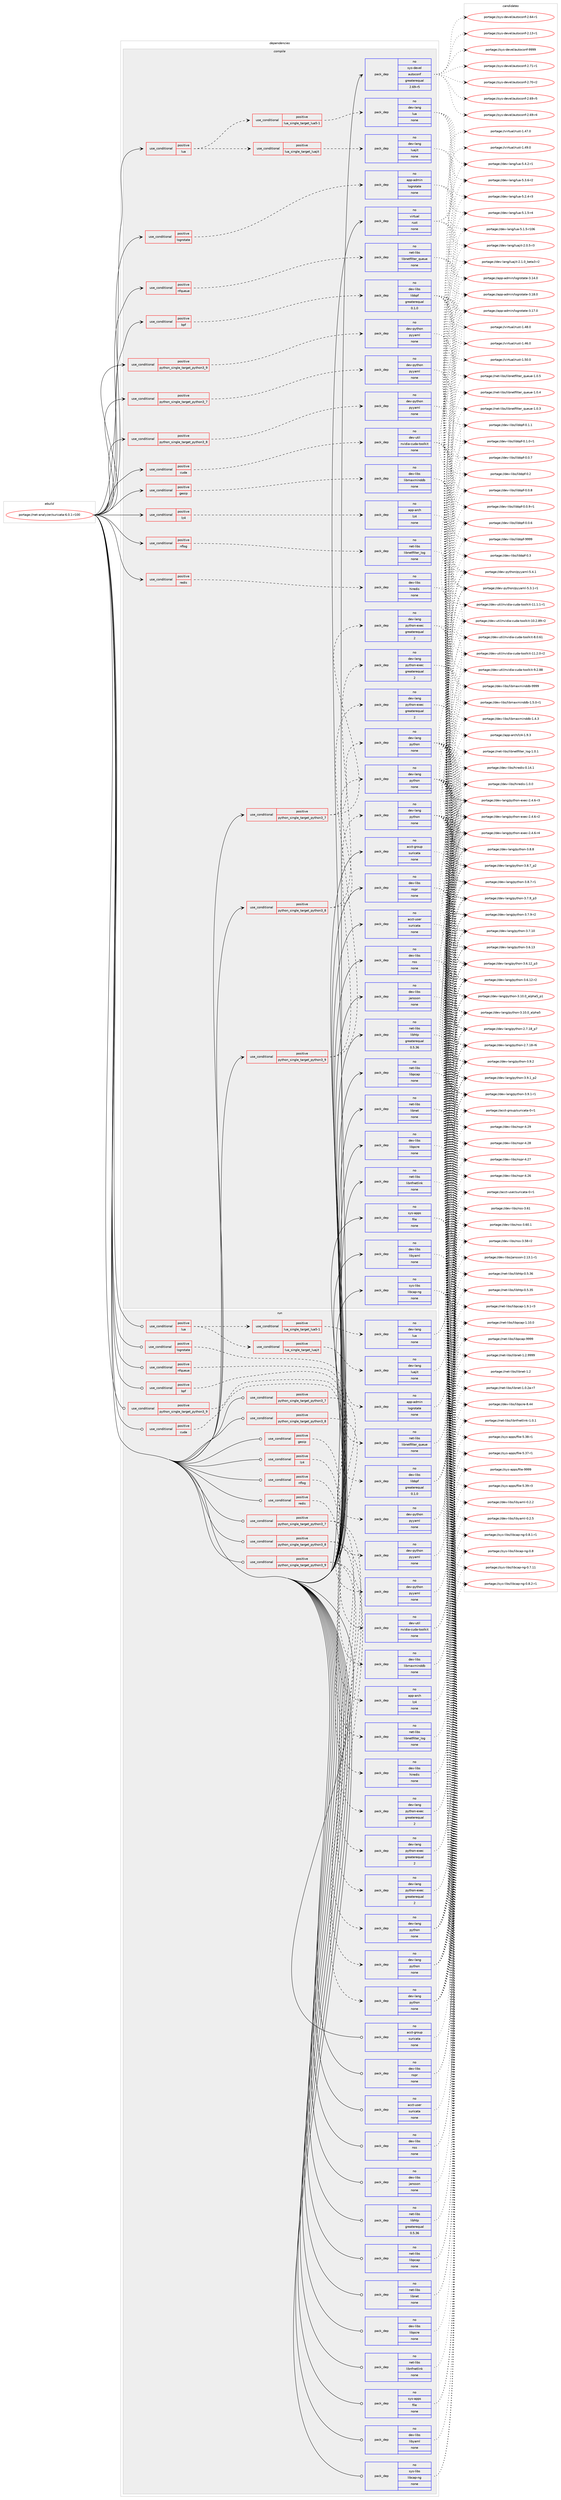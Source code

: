 digraph prolog {

# *************
# Graph options
# *************

newrank=true;
concentrate=true;
compound=true;
graph [rankdir=LR,fontname=Helvetica,fontsize=10,ranksep=1.5];#, ranksep=2.5, nodesep=0.2];
edge  [arrowhead=vee];
node  [fontname=Helvetica,fontsize=10];

# **********
# The ebuild
# **********

subgraph cluster_leftcol {
color=gray;
rank=same;
label=<<i>ebuild</i>>;
id [label="portage://net-analyzer/suricata-6.0.1-r100", color=red, width=4, href="../net-analyzer/suricata-6.0.1-r100.svg"];
}

# ****************
# The dependencies
# ****************

subgraph cluster_midcol {
color=gray;
label=<<i>dependencies</i>>;
subgraph cluster_compile {
fillcolor="#eeeeee";
style=filled;
label=<<i>compile</i>>;
subgraph cond4128 {
dependency14778 [label=<<TABLE BORDER="0" CELLBORDER="1" CELLSPACING="0" CELLPADDING="4"><TR><TD ROWSPAN="3" CELLPADDING="10">use_conditional</TD></TR><TR><TD>positive</TD></TR><TR><TD>bpf</TD></TR></TABLE>>, shape=none, color=red];
subgraph pack10494 {
dependency14779 [label=<<TABLE BORDER="0" CELLBORDER="1" CELLSPACING="0" CELLPADDING="4" WIDTH="220"><TR><TD ROWSPAN="6" CELLPADDING="30">pack_dep</TD></TR><TR><TD WIDTH="110">no</TD></TR><TR><TD>dev-libs</TD></TR><TR><TD>libbpf</TD></TR><TR><TD>greaterequal</TD></TR><TR><TD>0.1.0</TD></TR></TABLE>>, shape=none, color=blue];
}
dependency14778:e -> dependency14779:w [weight=20,style="dashed",arrowhead="vee"];
}
id:e -> dependency14778:w [weight=20,style="solid",arrowhead="vee"];
subgraph cond4129 {
dependency14780 [label=<<TABLE BORDER="0" CELLBORDER="1" CELLSPACING="0" CELLPADDING="4"><TR><TD ROWSPAN="3" CELLPADDING="10">use_conditional</TD></TR><TR><TD>positive</TD></TR><TR><TD>cuda</TD></TR></TABLE>>, shape=none, color=red];
subgraph pack10495 {
dependency14781 [label=<<TABLE BORDER="0" CELLBORDER="1" CELLSPACING="0" CELLPADDING="4" WIDTH="220"><TR><TD ROWSPAN="6" CELLPADDING="30">pack_dep</TD></TR><TR><TD WIDTH="110">no</TD></TR><TR><TD>dev-util</TD></TR><TR><TD>nvidia-cuda-toolkit</TD></TR><TR><TD>none</TD></TR><TR><TD></TD></TR></TABLE>>, shape=none, color=blue];
}
dependency14780:e -> dependency14781:w [weight=20,style="dashed",arrowhead="vee"];
}
id:e -> dependency14780:w [weight=20,style="solid",arrowhead="vee"];
subgraph cond4130 {
dependency14782 [label=<<TABLE BORDER="0" CELLBORDER="1" CELLSPACING="0" CELLPADDING="4"><TR><TD ROWSPAN="3" CELLPADDING="10">use_conditional</TD></TR><TR><TD>positive</TD></TR><TR><TD>geoip</TD></TR></TABLE>>, shape=none, color=red];
subgraph pack10496 {
dependency14783 [label=<<TABLE BORDER="0" CELLBORDER="1" CELLSPACING="0" CELLPADDING="4" WIDTH="220"><TR><TD ROWSPAN="6" CELLPADDING="30">pack_dep</TD></TR><TR><TD WIDTH="110">no</TD></TR><TR><TD>dev-libs</TD></TR><TR><TD>libmaxminddb</TD></TR><TR><TD>none</TD></TR><TR><TD></TD></TR></TABLE>>, shape=none, color=blue];
}
dependency14782:e -> dependency14783:w [weight=20,style="dashed",arrowhead="vee"];
}
id:e -> dependency14782:w [weight=20,style="solid",arrowhead="vee"];
subgraph cond4131 {
dependency14784 [label=<<TABLE BORDER="0" CELLBORDER="1" CELLSPACING="0" CELLPADDING="4"><TR><TD ROWSPAN="3" CELLPADDING="10">use_conditional</TD></TR><TR><TD>positive</TD></TR><TR><TD>logrotate</TD></TR></TABLE>>, shape=none, color=red];
subgraph pack10497 {
dependency14785 [label=<<TABLE BORDER="0" CELLBORDER="1" CELLSPACING="0" CELLPADDING="4" WIDTH="220"><TR><TD ROWSPAN="6" CELLPADDING="30">pack_dep</TD></TR><TR><TD WIDTH="110">no</TD></TR><TR><TD>app-admin</TD></TR><TR><TD>logrotate</TD></TR><TR><TD>none</TD></TR><TR><TD></TD></TR></TABLE>>, shape=none, color=blue];
}
dependency14784:e -> dependency14785:w [weight=20,style="dashed",arrowhead="vee"];
}
id:e -> dependency14784:w [weight=20,style="solid",arrowhead="vee"];
subgraph cond4132 {
dependency14786 [label=<<TABLE BORDER="0" CELLBORDER="1" CELLSPACING="0" CELLPADDING="4"><TR><TD ROWSPAN="3" CELLPADDING="10">use_conditional</TD></TR><TR><TD>positive</TD></TR><TR><TD>lua</TD></TR></TABLE>>, shape=none, color=red];
subgraph cond4133 {
dependency14787 [label=<<TABLE BORDER="0" CELLBORDER="1" CELLSPACING="0" CELLPADDING="4"><TR><TD ROWSPAN="3" CELLPADDING="10">use_conditional</TD></TR><TR><TD>positive</TD></TR><TR><TD>lua_single_target_luajit</TD></TR></TABLE>>, shape=none, color=red];
subgraph pack10498 {
dependency14788 [label=<<TABLE BORDER="0" CELLBORDER="1" CELLSPACING="0" CELLPADDING="4" WIDTH="220"><TR><TD ROWSPAN="6" CELLPADDING="30">pack_dep</TD></TR><TR><TD WIDTH="110">no</TD></TR><TR><TD>dev-lang</TD></TR><TR><TD>luajit</TD></TR><TR><TD>none</TD></TR><TR><TD></TD></TR></TABLE>>, shape=none, color=blue];
}
dependency14787:e -> dependency14788:w [weight=20,style="dashed",arrowhead="vee"];
}
dependency14786:e -> dependency14787:w [weight=20,style="dashed",arrowhead="vee"];
subgraph cond4134 {
dependency14789 [label=<<TABLE BORDER="0" CELLBORDER="1" CELLSPACING="0" CELLPADDING="4"><TR><TD ROWSPAN="3" CELLPADDING="10">use_conditional</TD></TR><TR><TD>positive</TD></TR><TR><TD>lua_single_target_lua5-1</TD></TR></TABLE>>, shape=none, color=red];
subgraph pack10499 {
dependency14790 [label=<<TABLE BORDER="0" CELLBORDER="1" CELLSPACING="0" CELLPADDING="4" WIDTH="220"><TR><TD ROWSPAN="6" CELLPADDING="30">pack_dep</TD></TR><TR><TD WIDTH="110">no</TD></TR><TR><TD>dev-lang</TD></TR><TR><TD>lua</TD></TR><TR><TD>none</TD></TR><TR><TD></TD></TR></TABLE>>, shape=none, color=blue];
}
dependency14789:e -> dependency14790:w [weight=20,style="dashed",arrowhead="vee"];
}
dependency14786:e -> dependency14789:w [weight=20,style="dashed",arrowhead="vee"];
}
id:e -> dependency14786:w [weight=20,style="solid",arrowhead="vee"];
subgraph cond4135 {
dependency14791 [label=<<TABLE BORDER="0" CELLBORDER="1" CELLSPACING="0" CELLPADDING="4"><TR><TD ROWSPAN="3" CELLPADDING="10">use_conditional</TD></TR><TR><TD>positive</TD></TR><TR><TD>lz4</TD></TR></TABLE>>, shape=none, color=red];
subgraph pack10500 {
dependency14792 [label=<<TABLE BORDER="0" CELLBORDER="1" CELLSPACING="0" CELLPADDING="4" WIDTH="220"><TR><TD ROWSPAN="6" CELLPADDING="30">pack_dep</TD></TR><TR><TD WIDTH="110">no</TD></TR><TR><TD>app-arch</TD></TR><TR><TD>lz4</TD></TR><TR><TD>none</TD></TR><TR><TD></TD></TR></TABLE>>, shape=none, color=blue];
}
dependency14791:e -> dependency14792:w [weight=20,style="dashed",arrowhead="vee"];
}
id:e -> dependency14791:w [weight=20,style="solid",arrowhead="vee"];
subgraph cond4136 {
dependency14793 [label=<<TABLE BORDER="0" CELLBORDER="1" CELLSPACING="0" CELLPADDING="4"><TR><TD ROWSPAN="3" CELLPADDING="10">use_conditional</TD></TR><TR><TD>positive</TD></TR><TR><TD>nflog</TD></TR></TABLE>>, shape=none, color=red];
subgraph pack10501 {
dependency14794 [label=<<TABLE BORDER="0" CELLBORDER="1" CELLSPACING="0" CELLPADDING="4" WIDTH="220"><TR><TD ROWSPAN="6" CELLPADDING="30">pack_dep</TD></TR><TR><TD WIDTH="110">no</TD></TR><TR><TD>net-libs</TD></TR><TR><TD>libnetfilter_log</TD></TR><TR><TD>none</TD></TR><TR><TD></TD></TR></TABLE>>, shape=none, color=blue];
}
dependency14793:e -> dependency14794:w [weight=20,style="dashed",arrowhead="vee"];
}
id:e -> dependency14793:w [weight=20,style="solid",arrowhead="vee"];
subgraph cond4137 {
dependency14795 [label=<<TABLE BORDER="0" CELLBORDER="1" CELLSPACING="0" CELLPADDING="4"><TR><TD ROWSPAN="3" CELLPADDING="10">use_conditional</TD></TR><TR><TD>positive</TD></TR><TR><TD>nfqueue</TD></TR></TABLE>>, shape=none, color=red];
subgraph pack10502 {
dependency14796 [label=<<TABLE BORDER="0" CELLBORDER="1" CELLSPACING="0" CELLPADDING="4" WIDTH="220"><TR><TD ROWSPAN="6" CELLPADDING="30">pack_dep</TD></TR><TR><TD WIDTH="110">no</TD></TR><TR><TD>net-libs</TD></TR><TR><TD>libnetfilter_queue</TD></TR><TR><TD>none</TD></TR><TR><TD></TD></TR></TABLE>>, shape=none, color=blue];
}
dependency14795:e -> dependency14796:w [weight=20,style="dashed",arrowhead="vee"];
}
id:e -> dependency14795:w [weight=20,style="solid",arrowhead="vee"];
subgraph cond4138 {
dependency14797 [label=<<TABLE BORDER="0" CELLBORDER="1" CELLSPACING="0" CELLPADDING="4"><TR><TD ROWSPAN="3" CELLPADDING="10">use_conditional</TD></TR><TR><TD>positive</TD></TR><TR><TD>python_single_target_python3_7</TD></TR></TABLE>>, shape=none, color=red];
subgraph pack10503 {
dependency14798 [label=<<TABLE BORDER="0" CELLBORDER="1" CELLSPACING="0" CELLPADDING="4" WIDTH="220"><TR><TD ROWSPAN="6" CELLPADDING="30">pack_dep</TD></TR><TR><TD WIDTH="110">no</TD></TR><TR><TD>dev-lang</TD></TR><TR><TD>python</TD></TR><TR><TD>none</TD></TR><TR><TD></TD></TR></TABLE>>, shape=none, color=blue];
}
dependency14797:e -> dependency14798:w [weight=20,style="dashed",arrowhead="vee"];
subgraph pack10504 {
dependency14799 [label=<<TABLE BORDER="0" CELLBORDER="1" CELLSPACING="0" CELLPADDING="4" WIDTH="220"><TR><TD ROWSPAN="6" CELLPADDING="30">pack_dep</TD></TR><TR><TD WIDTH="110">no</TD></TR><TR><TD>dev-lang</TD></TR><TR><TD>python-exec</TD></TR><TR><TD>greaterequal</TD></TR><TR><TD>2</TD></TR></TABLE>>, shape=none, color=blue];
}
dependency14797:e -> dependency14799:w [weight=20,style="dashed",arrowhead="vee"];
}
id:e -> dependency14797:w [weight=20,style="solid",arrowhead="vee"];
subgraph cond4139 {
dependency14800 [label=<<TABLE BORDER="0" CELLBORDER="1" CELLSPACING="0" CELLPADDING="4"><TR><TD ROWSPAN="3" CELLPADDING="10">use_conditional</TD></TR><TR><TD>positive</TD></TR><TR><TD>python_single_target_python3_7</TD></TR></TABLE>>, shape=none, color=red];
subgraph pack10505 {
dependency14801 [label=<<TABLE BORDER="0" CELLBORDER="1" CELLSPACING="0" CELLPADDING="4" WIDTH="220"><TR><TD ROWSPAN="6" CELLPADDING="30">pack_dep</TD></TR><TR><TD WIDTH="110">no</TD></TR><TR><TD>dev-python</TD></TR><TR><TD>pyyaml</TD></TR><TR><TD>none</TD></TR><TR><TD></TD></TR></TABLE>>, shape=none, color=blue];
}
dependency14800:e -> dependency14801:w [weight=20,style="dashed",arrowhead="vee"];
}
id:e -> dependency14800:w [weight=20,style="solid",arrowhead="vee"];
subgraph cond4140 {
dependency14802 [label=<<TABLE BORDER="0" CELLBORDER="1" CELLSPACING="0" CELLPADDING="4"><TR><TD ROWSPAN="3" CELLPADDING="10">use_conditional</TD></TR><TR><TD>positive</TD></TR><TR><TD>python_single_target_python3_8</TD></TR></TABLE>>, shape=none, color=red];
subgraph pack10506 {
dependency14803 [label=<<TABLE BORDER="0" CELLBORDER="1" CELLSPACING="0" CELLPADDING="4" WIDTH="220"><TR><TD ROWSPAN="6" CELLPADDING="30">pack_dep</TD></TR><TR><TD WIDTH="110">no</TD></TR><TR><TD>dev-lang</TD></TR><TR><TD>python</TD></TR><TR><TD>none</TD></TR><TR><TD></TD></TR></TABLE>>, shape=none, color=blue];
}
dependency14802:e -> dependency14803:w [weight=20,style="dashed",arrowhead="vee"];
subgraph pack10507 {
dependency14804 [label=<<TABLE BORDER="0" CELLBORDER="1" CELLSPACING="0" CELLPADDING="4" WIDTH="220"><TR><TD ROWSPAN="6" CELLPADDING="30">pack_dep</TD></TR><TR><TD WIDTH="110">no</TD></TR><TR><TD>dev-lang</TD></TR><TR><TD>python-exec</TD></TR><TR><TD>greaterequal</TD></TR><TR><TD>2</TD></TR></TABLE>>, shape=none, color=blue];
}
dependency14802:e -> dependency14804:w [weight=20,style="dashed",arrowhead="vee"];
}
id:e -> dependency14802:w [weight=20,style="solid",arrowhead="vee"];
subgraph cond4141 {
dependency14805 [label=<<TABLE BORDER="0" CELLBORDER="1" CELLSPACING="0" CELLPADDING="4"><TR><TD ROWSPAN="3" CELLPADDING="10">use_conditional</TD></TR><TR><TD>positive</TD></TR><TR><TD>python_single_target_python3_8</TD></TR></TABLE>>, shape=none, color=red];
subgraph pack10508 {
dependency14806 [label=<<TABLE BORDER="0" CELLBORDER="1" CELLSPACING="0" CELLPADDING="4" WIDTH="220"><TR><TD ROWSPAN="6" CELLPADDING="30">pack_dep</TD></TR><TR><TD WIDTH="110">no</TD></TR><TR><TD>dev-python</TD></TR><TR><TD>pyyaml</TD></TR><TR><TD>none</TD></TR><TR><TD></TD></TR></TABLE>>, shape=none, color=blue];
}
dependency14805:e -> dependency14806:w [weight=20,style="dashed",arrowhead="vee"];
}
id:e -> dependency14805:w [weight=20,style="solid",arrowhead="vee"];
subgraph cond4142 {
dependency14807 [label=<<TABLE BORDER="0" CELLBORDER="1" CELLSPACING="0" CELLPADDING="4"><TR><TD ROWSPAN="3" CELLPADDING="10">use_conditional</TD></TR><TR><TD>positive</TD></TR><TR><TD>python_single_target_python3_9</TD></TR></TABLE>>, shape=none, color=red];
subgraph pack10509 {
dependency14808 [label=<<TABLE BORDER="0" CELLBORDER="1" CELLSPACING="0" CELLPADDING="4" WIDTH="220"><TR><TD ROWSPAN="6" CELLPADDING="30">pack_dep</TD></TR><TR><TD WIDTH="110">no</TD></TR><TR><TD>dev-lang</TD></TR><TR><TD>python</TD></TR><TR><TD>none</TD></TR><TR><TD></TD></TR></TABLE>>, shape=none, color=blue];
}
dependency14807:e -> dependency14808:w [weight=20,style="dashed",arrowhead="vee"];
subgraph pack10510 {
dependency14809 [label=<<TABLE BORDER="0" CELLBORDER="1" CELLSPACING="0" CELLPADDING="4" WIDTH="220"><TR><TD ROWSPAN="6" CELLPADDING="30">pack_dep</TD></TR><TR><TD WIDTH="110">no</TD></TR><TR><TD>dev-lang</TD></TR><TR><TD>python-exec</TD></TR><TR><TD>greaterequal</TD></TR><TR><TD>2</TD></TR></TABLE>>, shape=none, color=blue];
}
dependency14807:e -> dependency14809:w [weight=20,style="dashed",arrowhead="vee"];
}
id:e -> dependency14807:w [weight=20,style="solid",arrowhead="vee"];
subgraph cond4143 {
dependency14810 [label=<<TABLE BORDER="0" CELLBORDER="1" CELLSPACING="0" CELLPADDING="4"><TR><TD ROWSPAN="3" CELLPADDING="10">use_conditional</TD></TR><TR><TD>positive</TD></TR><TR><TD>python_single_target_python3_9</TD></TR></TABLE>>, shape=none, color=red];
subgraph pack10511 {
dependency14811 [label=<<TABLE BORDER="0" CELLBORDER="1" CELLSPACING="0" CELLPADDING="4" WIDTH="220"><TR><TD ROWSPAN="6" CELLPADDING="30">pack_dep</TD></TR><TR><TD WIDTH="110">no</TD></TR><TR><TD>dev-python</TD></TR><TR><TD>pyyaml</TD></TR><TR><TD>none</TD></TR><TR><TD></TD></TR></TABLE>>, shape=none, color=blue];
}
dependency14810:e -> dependency14811:w [weight=20,style="dashed",arrowhead="vee"];
}
id:e -> dependency14810:w [weight=20,style="solid",arrowhead="vee"];
subgraph cond4144 {
dependency14812 [label=<<TABLE BORDER="0" CELLBORDER="1" CELLSPACING="0" CELLPADDING="4"><TR><TD ROWSPAN="3" CELLPADDING="10">use_conditional</TD></TR><TR><TD>positive</TD></TR><TR><TD>redis</TD></TR></TABLE>>, shape=none, color=red];
subgraph pack10512 {
dependency14813 [label=<<TABLE BORDER="0" CELLBORDER="1" CELLSPACING="0" CELLPADDING="4" WIDTH="220"><TR><TD ROWSPAN="6" CELLPADDING="30">pack_dep</TD></TR><TR><TD WIDTH="110">no</TD></TR><TR><TD>dev-libs</TD></TR><TR><TD>hiredis</TD></TR><TR><TD>none</TD></TR><TR><TD></TD></TR></TABLE>>, shape=none, color=blue];
}
dependency14812:e -> dependency14813:w [weight=20,style="dashed",arrowhead="vee"];
}
id:e -> dependency14812:w [weight=20,style="solid",arrowhead="vee"];
subgraph pack10513 {
dependency14814 [label=<<TABLE BORDER="0" CELLBORDER="1" CELLSPACING="0" CELLPADDING="4" WIDTH="220"><TR><TD ROWSPAN="6" CELLPADDING="30">pack_dep</TD></TR><TR><TD WIDTH="110">no</TD></TR><TR><TD>acct-group</TD></TR><TR><TD>suricata</TD></TR><TR><TD>none</TD></TR><TR><TD></TD></TR></TABLE>>, shape=none, color=blue];
}
id:e -> dependency14814:w [weight=20,style="solid",arrowhead="vee"];
subgraph pack10514 {
dependency14815 [label=<<TABLE BORDER="0" CELLBORDER="1" CELLSPACING="0" CELLPADDING="4" WIDTH="220"><TR><TD ROWSPAN="6" CELLPADDING="30">pack_dep</TD></TR><TR><TD WIDTH="110">no</TD></TR><TR><TD>acct-user</TD></TR><TR><TD>suricata</TD></TR><TR><TD>none</TD></TR><TR><TD></TD></TR></TABLE>>, shape=none, color=blue];
}
id:e -> dependency14815:w [weight=20,style="solid",arrowhead="vee"];
subgraph pack10515 {
dependency14816 [label=<<TABLE BORDER="0" CELLBORDER="1" CELLSPACING="0" CELLPADDING="4" WIDTH="220"><TR><TD ROWSPAN="6" CELLPADDING="30">pack_dep</TD></TR><TR><TD WIDTH="110">no</TD></TR><TR><TD>dev-libs</TD></TR><TR><TD>jansson</TD></TR><TR><TD>none</TD></TR><TR><TD></TD></TR></TABLE>>, shape=none, color=blue];
}
id:e -> dependency14816:w [weight=20,style="solid",arrowhead="vee"];
subgraph pack10516 {
dependency14817 [label=<<TABLE BORDER="0" CELLBORDER="1" CELLSPACING="0" CELLPADDING="4" WIDTH="220"><TR><TD ROWSPAN="6" CELLPADDING="30">pack_dep</TD></TR><TR><TD WIDTH="110">no</TD></TR><TR><TD>dev-libs</TD></TR><TR><TD>libpcre</TD></TR><TR><TD>none</TD></TR><TR><TD></TD></TR></TABLE>>, shape=none, color=blue];
}
id:e -> dependency14817:w [weight=20,style="solid",arrowhead="vee"];
subgraph pack10517 {
dependency14818 [label=<<TABLE BORDER="0" CELLBORDER="1" CELLSPACING="0" CELLPADDING="4" WIDTH="220"><TR><TD ROWSPAN="6" CELLPADDING="30">pack_dep</TD></TR><TR><TD WIDTH="110">no</TD></TR><TR><TD>dev-libs</TD></TR><TR><TD>libyaml</TD></TR><TR><TD>none</TD></TR><TR><TD></TD></TR></TABLE>>, shape=none, color=blue];
}
id:e -> dependency14818:w [weight=20,style="solid",arrowhead="vee"];
subgraph pack10518 {
dependency14819 [label=<<TABLE BORDER="0" CELLBORDER="1" CELLSPACING="0" CELLPADDING="4" WIDTH="220"><TR><TD ROWSPAN="6" CELLPADDING="30">pack_dep</TD></TR><TR><TD WIDTH="110">no</TD></TR><TR><TD>dev-libs</TD></TR><TR><TD>nspr</TD></TR><TR><TD>none</TD></TR><TR><TD></TD></TR></TABLE>>, shape=none, color=blue];
}
id:e -> dependency14819:w [weight=20,style="solid",arrowhead="vee"];
subgraph pack10519 {
dependency14820 [label=<<TABLE BORDER="0" CELLBORDER="1" CELLSPACING="0" CELLPADDING="4" WIDTH="220"><TR><TD ROWSPAN="6" CELLPADDING="30">pack_dep</TD></TR><TR><TD WIDTH="110">no</TD></TR><TR><TD>dev-libs</TD></TR><TR><TD>nss</TD></TR><TR><TD>none</TD></TR><TR><TD></TD></TR></TABLE>>, shape=none, color=blue];
}
id:e -> dependency14820:w [weight=20,style="solid",arrowhead="vee"];
subgraph pack10520 {
dependency14821 [label=<<TABLE BORDER="0" CELLBORDER="1" CELLSPACING="0" CELLPADDING="4" WIDTH="220"><TR><TD ROWSPAN="6" CELLPADDING="30">pack_dep</TD></TR><TR><TD WIDTH="110">no</TD></TR><TR><TD>net-libs</TD></TR><TR><TD>libhtp</TD></TR><TR><TD>greaterequal</TD></TR><TR><TD>0.5.36</TD></TR></TABLE>>, shape=none, color=blue];
}
id:e -> dependency14821:w [weight=20,style="solid",arrowhead="vee"];
subgraph pack10521 {
dependency14822 [label=<<TABLE BORDER="0" CELLBORDER="1" CELLSPACING="0" CELLPADDING="4" WIDTH="220"><TR><TD ROWSPAN="6" CELLPADDING="30">pack_dep</TD></TR><TR><TD WIDTH="110">no</TD></TR><TR><TD>net-libs</TD></TR><TR><TD>libnet</TD></TR><TR><TD>none</TD></TR><TR><TD></TD></TR></TABLE>>, shape=none, color=blue];
}
id:e -> dependency14822:w [weight=20,style="solid",arrowhead="vee"];
subgraph pack10522 {
dependency14823 [label=<<TABLE BORDER="0" CELLBORDER="1" CELLSPACING="0" CELLPADDING="4" WIDTH="220"><TR><TD ROWSPAN="6" CELLPADDING="30">pack_dep</TD></TR><TR><TD WIDTH="110">no</TD></TR><TR><TD>net-libs</TD></TR><TR><TD>libnfnetlink</TD></TR><TR><TD>none</TD></TR><TR><TD></TD></TR></TABLE>>, shape=none, color=blue];
}
id:e -> dependency14823:w [weight=20,style="solid",arrowhead="vee"];
subgraph pack10523 {
dependency14824 [label=<<TABLE BORDER="0" CELLBORDER="1" CELLSPACING="0" CELLPADDING="4" WIDTH="220"><TR><TD ROWSPAN="6" CELLPADDING="30">pack_dep</TD></TR><TR><TD WIDTH="110">no</TD></TR><TR><TD>net-libs</TD></TR><TR><TD>libpcap</TD></TR><TR><TD>none</TD></TR><TR><TD></TD></TR></TABLE>>, shape=none, color=blue];
}
id:e -> dependency14824:w [weight=20,style="solid",arrowhead="vee"];
subgraph pack10524 {
dependency14825 [label=<<TABLE BORDER="0" CELLBORDER="1" CELLSPACING="0" CELLPADDING="4" WIDTH="220"><TR><TD ROWSPAN="6" CELLPADDING="30">pack_dep</TD></TR><TR><TD WIDTH="110">no</TD></TR><TR><TD>sys-apps</TD></TR><TR><TD>file</TD></TR><TR><TD>none</TD></TR><TR><TD></TD></TR></TABLE>>, shape=none, color=blue];
}
id:e -> dependency14825:w [weight=20,style="solid",arrowhead="vee"];
subgraph pack10525 {
dependency14826 [label=<<TABLE BORDER="0" CELLBORDER="1" CELLSPACING="0" CELLPADDING="4" WIDTH="220"><TR><TD ROWSPAN="6" CELLPADDING="30">pack_dep</TD></TR><TR><TD WIDTH="110">no</TD></TR><TR><TD>sys-devel</TD></TR><TR><TD>autoconf</TD></TR><TR><TD>greaterequal</TD></TR><TR><TD>2.69-r5</TD></TR></TABLE>>, shape=none, color=blue];
}
id:e -> dependency14826:w [weight=20,style="solid",arrowhead="vee"];
subgraph pack10526 {
dependency14827 [label=<<TABLE BORDER="0" CELLBORDER="1" CELLSPACING="0" CELLPADDING="4" WIDTH="220"><TR><TD ROWSPAN="6" CELLPADDING="30">pack_dep</TD></TR><TR><TD WIDTH="110">no</TD></TR><TR><TD>sys-libs</TD></TR><TR><TD>libcap-ng</TD></TR><TR><TD>none</TD></TR><TR><TD></TD></TR></TABLE>>, shape=none, color=blue];
}
id:e -> dependency14827:w [weight=20,style="solid",arrowhead="vee"];
subgraph pack10527 {
dependency14828 [label=<<TABLE BORDER="0" CELLBORDER="1" CELLSPACING="0" CELLPADDING="4" WIDTH="220"><TR><TD ROWSPAN="6" CELLPADDING="30">pack_dep</TD></TR><TR><TD WIDTH="110">no</TD></TR><TR><TD>virtual</TD></TR><TR><TD>rust</TD></TR><TR><TD>none</TD></TR><TR><TD></TD></TR></TABLE>>, shape=none, color=blue];
}
id:e -> dependency14828:w [weight=20,style="solid",arrowhead="vee"];
}
subgraph cluster_compileandrun {
fillcolor="#eeeeee";
style=filled;
label=<<i>compile and run</i>>;
}
subgraph cluster_run {
fillcolor="#eeeeee";
style=filled;
label=<<i>run</i>>;
subgraph cond4145 {
dependency14829 [label=<<TABLE BORDER="0" CELLBORDER="1" CELLSPACING="0" CELLPADDING="4"><TR><TD ROWSPAN="3" CELLPADDING="10">use_conditional</TD></TR><TR><TD>positive</TD></TR><TR><TD>bpf</TD></TR></TABLE>>, shape=none, color=red];
subgraph pack10528 {
dependency14830 [label=<<TABLE BORDER="0" CELLBORDER="1" CELLSPACING="0" CELLPADDING="4" WIDTH="220"><TR><TD ROWSPAN="6" CELLPADDING="30">pack_dep</TD></TR><TR><TD WIDTH="110">no</TD></TR><TR><TD>dev-libs</TD></TR><TR><TD>libbpf</TD></TR><TR><TD>greaterequal</TD></TR><TR><TD>0.1.0</TD></TR></TABLE>>, shape=none, color=blue];
}
dependency14829:e -> dependency14830:w [weight=20,style="dashed",arrowhead="vee"];
}
id:e -> dependency14829:w [weight=20,style="solid",arrowhead="odot"];
subgraph cond4146 {
dependency14831 [label=<<TABLE BORDER="0" CELLBORDER="1" CELLSPACING="0" CELLPADDING="4"><TR><TD ROWSPAN="3" CELLPADDING="10">use_conditional</TD></TR><TR><TD>positive</TD></TR><TR><TD>cuda</TD></TR></TABLE>>, shape=none, color=red];
subgraph pack10529 {
dependency14832 [label=<<TABLE BORDER="0" CELLBORDER="1" CELLSPACING="0" CELLPADDING="4" WIDTH="220"><TR><TD ROWSPAN="6" CELLPADDING="30">pack_dep</TD></TR><TR><TD WIDTH="110">no</TD></TR><TR><TD>dev-util</TD></TR><TR><TD>nvidia-cuda-toolkit</TD></TR><TR><TD>none</TD></TR><TR><TD></TD></TR></TABLE>>, shape=none, color=blue];
}
dependency14831:e -> dependency14832:w [weight=20,style="dashed",arrowhead="vee"];
}
id:e -> dependency14831:w [weight=20,style="solid",arrowhead="odot"];
subgraph cond4147 {
dependency14833 [label=<<TABLE BORDER="0" CELLBORDER="1" CELLSPACING="0" CELLPADDING="4"><TR><TD ROWSPAN="3" CELLPADDING="10">use_conditional</TD></TR><TR><TD>positive</TD></TR><TR><TD>geoip</TD></TR></TABLE>>, shape=none, color=red];
subgraph pack10530 {
dependency14834 [label=<<TABLE BORDER="0" CELLBORDER="1" CELLSPACING="0" CELLPADDING="4" WIDTH="220"><TR><TD ROWSPAN="6" CELLPADDING="30">pack_dep</TD></TR><TR><TD WIDTH="110">no</TD></TR><TR><TD>dev-libs</TD></TR><TR><TD>libmaxminddb</TD></TR><TR><TD>none</TD></TR><TR><TD></TD></TR></TABLE>>, shape=none, color=blue];
}
dependency14833:e -> dependency14834:w [weight=20,style="dashed",arrowhead="vee"];
}
id:e -> dependency14833:w [weight=20,style="solid",arrowhead="odot"];
subgraph cond4148 {
dependency14835 [label=<<TABLE BORDER="0" CELLBORDER="1" CELLSPACING="0" CELLPADDING="4"><TR><TD ROWSPAN="3" CELLPADDING="10">use_conditional</TD></TR><TR><TD>positive</TD></TR><TR><TD>logrotate</TD></TR></TABLE>>, shape=none, color=red];
subgraph pack10531 {
dependency14836 [label=<<TABLE BORDER="0" CELLBORDER="1" CELLSPACING="0" CELLPADDING="4" WIDTH="220"><TR><TD ROWSPAN="6" CELLPADDING="30">pack_dep</TD></TR><TR><TD WIDTH="110">no</TD></TR><TR><TD>app-admin</TD></TR><TR><TD>logrotate</TD></TR><TR><TD>none</TD></TR><TR><TD></TD></TR></TABLE>>, shape=none, color=blue];
}
dependency14835:e -> dependency14836:w [weight=20,style="dashed",arrowhead="vee"];
}
id:e -> dependency14835:w [weight=20,style="solid",arrowhead="odot"];
subgraph cond4149 {
dependency14837 [label=<<TABLE BORDER="0" CELLBORDER="1" CELLSPACING="0" CELLPADDING="4"><TR><TD ROWSPAN="3" CELLPADDING="10">use_conditional</TD></TR><TR><TD>positive</TD></TR><TR><TD>lua</TD></TR></TABLE>>, shape=none, color=red];
subgraph cond4150 {
dependency14838 [label=<<TABLE BORDER="0" CELLBORDER="1" CELLSPACING="0" CELLPADDING="4"><TR><TD ROWSPAN="3" CELLPADDING="10">use_conditional</TD></TR><TR><TD>positive</TD></TR><TR><TD>lua_single_target_luajit</TD></TR></TABLE>>, shape=none, color=red];
subgraph pack10532 {
dependency14839 [label=<<TABLE BORDER="0" CELLBORDER="1" CELLSPACING="0" CELLPADDING="4" WIDTH="220"><TR><TD ROWSPAN="6" CELLPADDING="30">pack_dep</TD></TR><TR><TD WIDTH="110">no</TD></TR><TR><TD>dev-lang</TD></TR><TR><TD>luajit</TD></TR><TR><TD>none</TD></TR><TR><TD></TD></TR></TABLE>>, shape=none, color=blue];
}
dependency14838:e -> dependency14839:w [weight=20,style="dashed",arrowhead="vee"];
}
dependency14837:e -> dependency14838:w [weight=20,style="dashed",arrowhead="vee"];
subgraph cond4151 {
dependency14840 [label=<<TABLE BORDER="0" CELLBORDER="1" CELLSPACING="0" CELLPADDING="4"><TR><TD ROWSPAN="3" CELLPADDING="10">use_conditional</TD></TR><TR><TD>positive</TD></TR><TR><TD>lua_single_target_lua5-1</TD></TR></TABLE>>, shape=none, color=red];
subgraph pack10533 {
dependency14841 [label=<<TABLE BORDER="0" CELLBORDER="1" CELLSPACING="0" CELLPADDING="4" WIDTH="220"><TR><TD ROWSPAN="6" CELLPADDING="30">pack_dep</TD></TR><TR><TD WIDTH="110">no</TD></TR><TR><TD>dev-lang</TD></TR><TR><TD>lua</TD></TR><TR><TD>none</TD></TR><TR><TD></TD></TR></TABLE>>, shape=none, color=blue];
}
dependency14840:e -> dependency14841:w [weight=20,style="dashed",arrowhead="vee"];
}
dependency14837:e -> dependency14840:w [weight=20,style="dashed",arrowhead="vee"];
}
id:e -> dependency14837:w [weight=20,style="solid",arrowhead="odot"];
subgraph cond4152 {
dependency14842 [label=<<TABLE BORDER="0" CELLBORDER="1" CELLSPACING="0" CELLPADDING="4"><TR><TD ROWSPAN="3" CELLPADDING="10">use_conditional</TD></TR><TR><TD>positive</TD></TR><TR><TD>lz4</TD></TR></TABLE>>, shape=none, color=red];
subgraph pack10534 {
dependency14843 [label=<<TABLE BORDER="0" CELLBORDER="1" CELLSPACING="0" CELLPADDING="4" WIDTH="220"><TR><TD ROWSPAN="6" CELLPADDING="30">pack_dep</TD></TR><TR><TD WIDTH="110">no</TD></TR><TR><TD>app-arch</TD></TR><TR><TD>lz4</TD></TR><TR><TD>none</TD></TR><TR><TD></TD></TR></TABLE>>, shape=none, color=blue];
}
dependency14842:e -> dependency14843:w [weight=20,style="dashed",arrowhead="vee"];
}
id:e -> dependency14842:w [weight=20,style="solid",arrowhead="odot"];
subgraph cond4153 {
dependency14844 [label=<<TABLE BORDER="0" CELLBORDER="1" CELLSPACING="0" CELLPADDING="4"><TR><TD ROWSPAN="3" CELLPADDING="10">use_conditional</TD></TR><TR><TD>positive</TD></TR><TR><TD>nflog</TD></TR></TABLE>>, shape=none, color=red];
subgraph pack10535 {
dependency14845 [label=<<TABLE BORDER="0" CELLBORDER="1" CELLSPACING="0" CELLPADDING="4" WIDTH="220"><TR><TD ROWSPAN="6" CELLPADDING="30">pack_dep</TD></TR><TR><TD WIDTH="110">no</TD></TR><TR><TD>net-libs</TD></TR><TR><TD>libnetfilter_log</TD></TR><TR><TD>none</TD></TR><TR><TD></TD></TR></TABLE>>, shape=none, color=blue];
}
dependency14844:e -> dependency14845:w [weight=20,style="dashed",arrowhead="vee"];
}
id:e -> dependency14844:w [weight=20,style="solid",arrowhead="odot"];
subgraph cond4154 {
dependency14846 [label=<<TABLE BORDER="0" CELLBORDER="1" CELLSPACING="0" CELLPADDING="4"><TR><TD ROWSPAN="3" CELLPADDING="10">use_conditional</TD></TR><TR><TD>positive</TD></TR><TR><TD>nfqueue</TD></TR></TABLE>>, shape=none, color=red];
subgraph pack10536 {
dependency14847 [label=<<TABLE BORDER="0" CELLBORDER="1" CELLSPACING="0" CELLPADDING="4" WIDTH="220"><TR><TD ROWSPAN="6" CELLPADDING="30">pack_dep</TD></TR><TR><TD WIDTH="110">no</TD></TR><TR><TD>net-libs</TD></TR><TR><TD>libnetfilter_queue</TD></TR><TR><TD>none</TD></TR><TR><TD></TD></TR></TABLE>>, shape=none, color=blue];
}
dependency14846:e -> dependency14847:w [weight=20,style="dashed",arrowhead="vee"];
}
id:e -> dependency14846:w [weight=20,style="solid",arrowhead="odot"];
subgraph cond4155 {
dependency14848 [label=<<TABLE BORDER="0" CELLBORDER="1" CELLSPACING="0" CELLPADDING="4"><TR><TD ROWSPAN="3" CELLPADDING="10">use_conditional</TD></TR><TR><TD>positive</TD></TR><TR><TD>python_single_target_python3_7</TD></TR></TABLE>>, shape=none, color=red];
subgraph pack10537 {
dependency14849 [label=<<TABLE BORDER="0" CELLBORDER="1" CELLSPACING="0" CELLPADDING="4" WIDTH="220"><TR><TD ROWSPAN="6" CELLPADDING="30">pack_dep</TD></TR><TR><TD WIDTH="110">no</TD></TR><TR><TD>dev-lang</TD></TR><TR><TD>python</TD></TR><TR><TD>none</TD></TR><TR><TD></TD></TR></TABLE>>, shape=none, color=blue];
}
dependency14848:e -> dependency14849:w [weight=20,style="dashed",arrowhead="vee"];
subgraph pack10538 {
dependency14850 [label=<<TABLE BORDER="0" CELLBORDER="1" CELLSPACING="0" CELLPADDING="4" WIDTH="220"><TR><TD ROWSPAN="6" CELLPADDING="30">pack_dep</TD></TR><TR><TD WIDTH="110">no</TD></TR><TR><TD>dev-lang</TD></TR><TR><TD>python-exec</TD></TR><TR><TD>greaterequal</TD></TR><TR><TD>2</TD></TR></TABLE>>, shape=none, color=blue];
}
dependency14848:e -> dependency14850:w [weight=20,style="dashed",arrowhead="vee"];
}
id:e -> dependency14848:w [weight=20,style="solid",arrowhead="odot"];
subgraph cond4156 {
dependency14851 [label=<<TABLE BORDER="0" CELLBORDER="1" CELLSPACING="0" CELLPADDING="4"><TR><TD ROWSPAN="3" CELLPADDING="10">use_conditional</TD></TR><TR><TD>positive</TD></TR><TR><TD>python_single_target_python3_7</TD></TR></TABLE>>, shape=none, color=red];
subgraph pack10539 {
dependency14852 [label=<<TABLE BORDER="0" CELLBORDER="1" CELLSPACING="0" CELLPADDING="4" WIDTH="220"><TR><TD ROWSPAN="6" CELLPADDING="30">pack_dep</TD></TR><TR><TD WIDTH="110">no</TD></TR><TR><TD>dev-python</TD></TR><TR><TD>pyyaml</TD></TR><TR><TD>none</TD></TR><TR><TD></TD></TR></TABLE>>, shape=none, color=blue];
}
dependency14851:e -> dependency14852:w [weight=20,style="dashed",arrowhead="vee"];
}
id:e -> dependency14851:w [weight=20,style="solid",arrowhead="odot"];
subgraph cond4157 {
dependency14853 [label=<<TABLE BORDER="0" CELLBORDER="1" CELLSPACING="0" CELLPADDING="4"><TR><TD ROWSPAN="3" CELLPADDING="10">use_conditional</TD></TR><TR><TD>positive</TD></TR><TR><TD>python_single_target_python3_8</TD></TR></TABLE>>, shape=none, color=red];
subgraph pack10540 {
dependency14854 [label=<<TABLE BORDER="0" CELLBORDER="1" CELLSPACING="0" CELLPADDING="4" WIDTH="220"><TR><TD ROWSPAN="6" CELLPADDING="30">pack_dep</TD></TR><TR><TD WIDTH="110">no</TD></TR><TR><TD>dev-lang</TD></TR><TR><TD>python</TD></TR><TR><TD>none</TD></TR><TR><TD></TD></TR></TABLE>>, shape=none, color=blue];
}
dependency14853:e -> dependency14854:w [weight=20,style="dashed",arrowhead="vee"];
subgraph pack10541 {
dependency14855 [label=<<TABLE BORDER="0" CELLBORDER="1" CELLSPACING="0" CELLPADDING="4" WIDTH="220"><TR><TD ROWSPAN="6" CELLPADDING="30">pack_dep</TD></TR><TR><TD WIDTH="110">no</TD></TR><TR><TD>dev-lang</TD></TR><TR><TD>python-exec</TD></TR><TR><TD>greaterequal</TD></TR><TR><TD>2</TD></TR></TABLE>>, shape=none, color=blue];
}
dependency14853:e -> dependency14855:w [weight=20,style="dashed",arrowhead="vee"];
}
id:e -> dependency14853:w [weight=20,style="solid",arrowhead="odot"];
subgraph cond4158 {
dependency14856 [label=<<TABLE BORDER="0" CELLBORDER="1" CELLSPACING="0" CELLPADDING="4"><TR><TD ROWSPAN="3" CELLPADDING="10">use_conditional</TD></TR><TR><TD>positive</TD></TR><TR><TD>python_single_target_python3_8</TD></TR></TABLE>>, shape=none, color=red];
subgraph pack10542 {
dependency14857 [label=<<TABLE BORDER="0" CELLBORDER="1" CELLSPACING="0" CELLPADDING="4" WIDTH="220"><TR><TD ROWSPAN="6" CELLPADDING="30">pack_dep</TD></TR><TR><TD WIDTH="110">no</TD></TR><TR><TD>dev-python</TD></TR><TR><TD>pyyaml</TD></TR><TR><TD>none</TD></TR><TR><TD></TD></TR></TABLE>>, shape=none, color=blue];
}
dependency14856:e -> dependency14857:w [weight=20,style="dashed",arrowhead="vee"];
}
id:e -> dependency14856:w [weight=20,style="solid",arrowhead="odot"];
subgraph cond4159 {
dependency14858 [label=<<TABLE BORDER="0" CELLBORDER="1" CELLSPACING="0" CELLPADDING="4"><TR><TD ROWSPAN="3" CELLPADDING="10">use_conditional</TD></TR><TR><TD>positive</TD></TR><TR><TD>python_single_target_python3_9</TD></TR></TABLE>>, shape=none, color=red];
subgraph pack10543 {
dependency14859 [label=<<TABLE BORDER="0" CELLBORDER="1" CELLSPACING="0" CELLPADDING="4" WIDTH="220"><TR><TD ROWSPAN="6" CELLPADDING="30">pack_dep</TD></TR><TR><TD WIDTH="110">no</TD></TR><TR><TD>dev-lang</TD></TR><TR><TD>python</TD></TR><TR><TD>none</TD></TR><TR><TD></TD></TR></TABLE>>, shape=none, color=blue];
}
dependency14858:e -> dependency14859:w [weight=20,style="dashed",arrowhead="vee"];
subgraph pack10544 {
dependency14860 [label=<<TABLE BORDER="0" CELLBORDER="1" CELLSPACING="0" CELLPADDING="4" WIDTH="220"><TR><TD ROWSPAN="6" CELLPADDING="30">pack_dep</TD></TR><TR><TD WIDTH="110">no</TD></TR><TR><TD>dev-lang</TD></TR><TR><TD>python-exec</TD></TR><TR><TD>greaterequal</TD></TR><TR><TD>2</TD></TR></TABLE>>, shape=none, color=blue];
}
dependency14858:e -> dependency14860:w [weight=20,style="dashed",arrowhead="vee"];
}
id:e -> dependency14858:w [weight=20,style="solid",arrowhead="odot"];
subgraph cond4160 {
dependency14861 [label=<<TABLE BORDER="0" CELLBORDER="1" CELLSPACING="0" CELLPADDING="4"><TR><TD ROWSPAN="3" CELLPADDING="10">use_conditional</TD></TR><TR><TD>positive</TD></TR><TR><TD>python_single_target_python3_9</TD></TR></TABLE>>, shape=none, color=red];
subgraph pack10545 {
dependency14862 [label=<<TABLE BORDER="0" CELLBORDER="1" CELLSPACING="0" CELLPADDING="4" WIDTH="220"><TR><TD ROWSPAN="6" CELLPADDING="30">pack_dep</TD></TR><TR><TD WIDTH="110">no</TD></TR><TR><TD>dev-python</TD></TR><TR><TD>pyyaml</TD></TR><TR><TD>none</TD></TR><TR><TD></TD></TR></TABLE>>, shape=none, color=blue];
}
dependency14861:e -> dependency14862:w [weight=20,style="dashed",arrowhead="vee"];
}
id:e -> dependency14861:w [weight=20,style="solid",arrowhead="odot"];
subgraph cond4161 {
dependency14863 [label=<<TABLE BORDER="0" CELLBORDER="1" CELLSPACING="0" CELLPADDING="4"><TR><TD ROWSPAN="3" CELLPADDING="10">use_conditional</TD></TR><TR><TD>positive</TD></TR><TR><TD>redis</TD></TR></TABLE>>, shape=none, color=red];
subgraph pack10546 {
dependency14864 [label=<<TABLE BORDER="0" CELLBORDER="1" CELLSPACING="0" CELLPADDING="4" WIDTH="220"><TR><TD ROWSPAN="6" CELLPADDING="30">pack_dep</TD></TR><TR><TD WIDTH="110">no</TD></TR><TR><TD>dev-libs</TD></TR><TR><TD>hiredis</TD></TR><TR><TD>none</TD></TR><TR><TD></TD></TR></TABLE>>, shape=none, color=blue];
}
dependency14863:e -> dependency14864:w [weight=20,style="dashed",arrowhead="vee"];
}
id:e -> dependency14863:w [weight=20,style="solid",arrowhead="odot"];
subgraph pack10547 {
dependency14865 [label=<<TABLE BORDER="0" CELLBORDER="1" CELLSPACING="0" CELLPADDING="4" WIDTH="220"><TR><TD ROWSPAN="6" CELLPADDING="30">pack_dep</TD></TR><TR><TD WIDTH="110">no</TD></TR><TR><TD>acct-group</TD></TR><TR><TD>suricata</TD></TR><TR><TD>none</TD></TR><TR><TD></TD></TR></TABLE>>, shape=none, color=blue];
}
id:e -> dependency14865:w [weight=20,style="solid",arrowhead="odot"];
subgraph pack10548 {
dependency14866 [label=<<TABLE BORDER="0" CELLBORDER="1" CELLSPACING="0" CELLPADDING="4" WIDTH="220"><TR><TD ROWSPAN="6" CELLPADDING="30">pack_dep</TD></TR><TR><TD WIDTH="110">no</TD></TR><TR><TD>acct-user</TD></TR><TR><TD>suricata</TD></TR><TR><TD>none</TD></TR><TR><TD></TD></TR></TABLE>>, shape=none, color=blue];
}
id:e -> dependency14866:w [weight=20,style="solid",arrowhead="odot"];
subgraph pack10549 {
dependency14867 [label=<<TABLE BORDER="0" CELLBORDER="1" CELLSPACING="0" CELLPADDING="4" WIDTH="220"><TR><TD ROWSPAN="6" CELLPADDING="30">pack_dep</TD></TR><TR><TD WIDTH="110">no</TD></TR><TR><TD>dev-libs</TD></TR><TR><TD>jansson</TD></TR><TR><TD>none</TD></TR><TR><TD></TD></TR></TABLE>>, shape=none, color=blue];
}
id:e -> dependency14867:w [weight=20,style="solid",arrowhead="odot"];
subgraph pack10550 {
dependency14868 [label=<<TABLE BORDER="0" CELLBORDER="1" CELLSPACING="0" CELLPADDING="4" WIDTH="220"><TR><TD ROWSPAN="6" CELLPADDING="30">pack_dep</TD></TR><TR><TD WIDTH="110">no</TD></TR><TR><TD>dev-libs</TD></TR><TR><TD>libpcre</TD></TR><TR><TD>none</TD></TR><TR><TD></TD></TR></TABLE>>, shape=none, color=blue];
}
id:e -> dependency14868:w [weight=20,style="solid",arrowhead="odot"];
subgraph pack10551 {
dependency14869 [label=<<TABLE BORDER="0" CELLBORDER="1" CELLSPACING="0" CELLPADDING="4" WIDTH="220"><TR><TD ROWSPAN="6" CELLPADDING="30">pack_dep</TD></TR><TR><TD WIDTH="110">no</TD></TR><TR><TD>dev-libs</TD></TR><TR><TD>libyaml</TD></TR><TR><TD>none</TD></TR><TR><TD></TD></TR></TABLE>>, shape=none, color=blue];
}
id:e -> dependency14869:w [weight=20,style="solid",arrowhead="odot"];
subgraph pack10552 {
dependency14870 [label=<<TABLE BORDER="0" CELLBORDER="1" CELLSPACING="0" CELLPADDING="4" WIDTH="220"><TR><TD ROWSPAN="6" CELLPADDING="30">pack_dep</TD></TR><TR><TD WIDTH="110">no</TD></TR><TR><TD>dev-libs</TD></TR><TR><TD>nspr</TD></TR><TR><TD>none</TD></TR><TR><TD></TD></TR></TABLE>>, shape=none, color=blue];
}
id:e -> dependency14870:w [weight=20,style="solid",arrowhead="odot"];
subgraph pack10553 {
dependency14871 [label=<<TABLE BORDER="0" CELLBORDER="1" CELLSPACING="0" CELLPADDING="4" WIDTH="220"><TR><TD ROWSPAN="6" CELLPADDING="30">pack_dep</TD></TR><TR><TD WIDTH="110">no</TD></TR><TR><TD>dev-libs</TD></TR><TR><TD>nss</TD></TR><TR><TD>none</TD></TR><TR><TD></TD></TR></TABLE>>, shape=none, color=blue];
}
id:e -> dependency14871:w [weight=20,style="solid",arrowhead="odot"];
subgraph pack10554 {
dependency14872 [label=<<TABLE BORDER="0" CELLBORDER="1" CELLSPACING="0" CELLPADDING="4" WIDTH="220"><TR><TD ROWSPAN="6" CELLPADDING="30">pack_dep</TD></TR><TR><TD WIDTH="110">no</TD></TR><TR><TD>net-libs</TD></TR><TR><TD>libhtp</TD></TR><TR><TD>greaterequal</TD></TR><TR><TD>0.5.36</TD></TR></TABLE>>, shape=none, color=blue];
}
id:e -> dependency14872:w [weight=20,style="solid",arrowhead="odot"];
subgraph pack10555 {
dependency14873 [label=<<TABLE BORDER="0" CELLBORDER="1" CELLSPACING="0" CELLPADDING="4" WIDTH="220"><TR><TD ROWSPAN="6" CELLPADDING="30">pack_dep</TD></TR><TR><TD WIDTH="110">no</TD></TR><TR><TD>net-libs</TD></TR><TR><TD>libnet</TD></TR><TR><TD>none</TD></TR><TR><TD></TD></TR></TABLE>>, shape=none, color=blue];
}
id:e -> dependency14873:w [weight=20,style="solid",arrowhead="odot"];
subgraph pack10556 {
dependency14874 [label=<<TABLE BORDER="0" CELLBORDER="1" CELLSPACING="0" CELLPADDING="4" WIDTH="220"><TR><TD ROWSPAN="6" CELLPADDING="30">pack_dep</TD></TR><TR><TD WIDTH="110">no</TD></TR><TR><TD>net-libs</TD></TR><TR><TD>libnfnetlink</TD></TR><TR><TD>none</TD></TR><TR><TD></TD></TR></TABLE>>, shape=none, color=blue];
}
id:e -> dependency14874:w [weight=20,style="solid",arrowhead="odot"];
subgraph pack10557 {
dependency14875 [label=<<TABLE BORDER="0" CELLBORDER="1" CELLSPACING="0" CELLPADDING="4" WIDTH="220"><TR><TD ROWSPAN="6" CELLPADDING="30">pack_dep</TD></TR><TR><TD WIDTH="110">no</TD></TR><TR><TD>net-libs</TD></TR><TR><TD>libpcap</TD></TR><TR><TD>none</TD></TR><TR><TD></TD></TR></TABLE>>, shape=none, color=blue];
}
id:e -> dependency14875:w [weight=20,style="solid",arrowhead="odot"];
subgraph pack10558 {
dependency14876 [label=<<TABLE BORDER="0" CELLBORDER="1" CELLSPACING="0" CELLPADDING="4" WIDTH="220"><TR><TD ROWSPAN="6" CELLPADDING="30">pack_dep</TD></TR><TR><TD WIDTH="110">no</TD></TR><TR><TD>sys-apps</TD></TR><TR><TD>file</TD></TR><TR><TD>none</TD></TR><TR><TD></TD></TR></TABLE>>, shape=none, color=blue];
}
id:e -> dependency14876:w [weight=20,style="solid",arrowhead="odot"];
subgraph pack10559 {
dependency14877 [label=<<TABLE BORDER="0" CELLBORDER="1" CELLSPACING="0" CELLPADDING="4" WIDTH="220"><TR><TD ROWSPAN="6" CELLPADDING="30">pack_dep</TD></TR><TR><TD WIDTH="110">no</TD></TR><TR><TD>sys-libs</TD></TR><TR><TD>libcap-ng</TD></TR><TR><TD>none</TD></TR><TR><TD></TD></TR></TABLE>>, shape=none, color=blue];
}
id:e -> dependency14877:w [weight=20,style="solid",arrowhead="odot"];
}
}

# **************
# The candidates
# **************

subgraph cluster_choices {
rank=same;
color=gray;
label=<<i>candidates</i>>;

subgraph choice10494 {
color=black;
nodesep=1;
choice10010111845108105981154710810598981121024557575757 [label="portage://dev-libs/libbpf-9999", color=red, width=4,href="../dev-libs/libbpf-9999.svg"];
choice100101118451081059811547108105989811210245484651 [label="portage://dev-libs/libbpf-0.3", color=red, width=4,href="../dev-libs/libbpf-0.3.svg"];
choice100101118451081059811547108105989811210245484650 [label="portage://dev-libs/libbpf-0.2", color=red, width=4,href="../dev-libs/libbpf-0.2.svg"];
choice1001011184510810598115471081059898112102454846494649 [label="portage://dev-libs/libbpf-0.1.1", color=red, width=4,href="../dev-libs/libbpf-0.1.1.svg"];
choice10010111845108105981154710810598981121024548464946484511449 [label="portage://dev-libs/libbpf-0.1.0-r1", color=red, width=4,href="../dev-libs/libbpf-0.1.0-r1.svg"];
choice10010111845108105981154710810598981121024548464846574511449 [label="portage://dev-libs/libbpf-0.0.9-r1", color=red, width=4,href="../dev-libs/libbpf-0.0.9-r1.svg"];
choice1001011184510810598115471081059898112102454846484656 [label="portage://dev-libs/libbpf-0.0.8", color=red, width=4,href="../dev-libs/libbpf-0.0.8.svg"];
choice1001011184510810598115471081059898112102454846484655 [label="portage://dev-libs/libbpf-0.0.7", color=red, width=4,href="../dev-libs/libbpf-0.0.7.svg"];
choice1001011184510810598115471081059898112102454846484654 [label="portage://dev-libs/libbpf-0.0.6", color=red, width=4,href="../dev-libs/libbpf-0.0.6.svg"];
dependency14779:e -> choice10010111845108105981154710810598981121024557575757:w [style=dotted,weight="100"];
dependency14779:e -> choice100101118451081059811547108105989811210245484651:w [style=dotted,weight="100"];
dependency14779:e -> choice100101118451081059811547108105989811210245484650:w [style=dotted,weight="100"];
dependency14779:e -> choice1001011184510810598115471081059898112102454846494649:w [style=dotted,weight="100"];
dependency14779:e -> choice10010111845108105981154710810598981121024548464946484511449:w [style=dotted,weight="100"];
dependency14779:e -> choice10010111845108105981154710810598981121024548464846574511449:w [style=dotted,weight="100"];
dependency14779:e -> choice1001011184510810598115471081059898112102454846484656:w [style=dotted,weight="100"];
dependency14779:e -> choice1001011184510810598115471081059898112102454846484655:w [style=dotted,weight="100"];
dependency14779:e -> choice1001011184510810598115471081059898112102454846484654:w [style=dotted,weight="100"];
}
subgraph choice10495 {
color=black;
nodesep=1;
choice1001011184511711610510847110118105100105974599117100974511611111110810710511645574650465656 [label="portage://dev-util/nvidia-cuda-toolkit-9.2.88", color=red, width=4,href="../dev-util/nvidia-cuda-toolkit-9.2.88.svg"];
choice1001011184511711610510847110118105100105974599117100974511611111110810710511645564648465449 [label="portage://dev-util/nvidia-cuda-toolkit-8.0.61", color=red, width=4,href="../dev-util/nvidia-cuda-toolkit-8.0.61.svg"];
choice10010111845117116105108471101181051001059745991171009745116111111108107105116454949465046484511450 [label="portage://dev-util/nvidia-cuda-toolkit-11.2.0-r2", color=red, width=4,href="../dev-util/nvidia-cuda-toolkit-11.2.0-r2.svg"];
choice10010111845117116105108471101181051001059745991171009745116111111108107105116454949464946494511449 [label="portage://dev-util/nvidia-cuda-toolkit-11.1.1-r1", color=red, width=4,href="../dev-util/nvidia-cuda-toolkit-11.1.1-r1.svg"];
choice1001011184511711610510847110118105100105974599117100974511611111110810710511645494846504656574511450 [label="portage://dev-util/nvidia-cuda-toolkit-10.2.89-r2", color=red, width=4,href="../dev-util/nvidia-cuda-toolkit-10.2.89-r2.svg"];
dependency14781:e -> choice1001011184511711610510847110118105100105974599117100974511611111110810710511645574650465656:w [style=dotted,weight="100"];
dependency14781:e -> choice1001011184511711610510847110118105100105974599117100974511611111110810710511645564648465449:w [style=dotted,weight="100"];
dependency14781:e -> choice10010111845117116105108471101181051001059745991171009745116111111108107105116454949465046484511450:w [style=dotted,weight="100"];
dependency14781:e -> choice10010111845117116105108471101181051001059745991171009745116111111108107105116454949464946494511449:w [style=dotted,weight="100"];
dependency14781:e -> choice1001011184511711610510847110118105100105974599117100974511611111110810710511645494846504656574511450:w [style=dotted,weight="100"];
}
subgraph choice10496 {
color=black;
nodesep=1;
choice1001011184510810598115471081059810997120109105110100100984557575757 [label="portage://dev-libs/libmaxminddb-9999", color=red, width=4,href="../dev-libs/libmaxminddb-9999.svg"];
choice1001011184510810598115471081059810997120109105110100100984549465346484511449 [label="portage://dev-libs/libmaxminddb-1.5.0-r1", color=red, width=4,href="../dev-libs/libmaxminddb-1.5.0-r1.svg"];
choice100101118451081059811547108105981099712010910511010010098454946524651 [label="portage://dev-libs/libmaxminddb-1.4.3", color=red, width=4,href="../dev-libs/libmaxminddb-1.4.3.svg"];
dependency14783:e -> choice1001011184510810598115471081059810997120109105110100100984557575757:w [style=dotted,weight="100"];
dependency14783:e -> choice1001011184510810598115471081059810997120109105110100100984549465346484511449:w [style=dotted,weight="100"];
dependency14783:e -> choice100101118451081059811547108105981099712010910511010010098454946524651:w [style=dotted,weight="100"];
}
subgraph choice10497 {
color=black;
nodesep=1;
choice971121124597100109105110471081111031141111169711610145514649564648 [label="portage://app-admin/logrotate-3.18.0", color=red, width=4,href="../app-admin/logrotate-3.18.0.svg"];
choice971121124597100109105110471081111031141111169711610145514649554648 [label="portage://app-admin/logrotate-3.17.0", color=red, width=4,href="../app-admin/logrotate-3.17.0.svg"];
choice971121124597100109105110471081111031141111169711610145514649524648 [label="portage://app-admin/logrotate-3.14.0", color=red, width=4,href="../app-admin/logrotate-3.14.0.svg"];
dependency14785:e -> choice971121124597100109105110471081111031141111169711610145514649564648:w [style=dotted,weight="100"];
dependency14785:e -> choice971121124597100109105110471081111031141111169711610145514649554648:w [style=dotted,weight="100"];
dependency14785:e -> choice971121124597100109105110471081111031141111169711610145514649524648:w [style=dotted,weight="100"];
}
subgraph choice10498 {
color=black;
nodesep=1;
choice10010111845108971101034710811797106105116455046494648959810111697514511450 [label="portage://dev-lang/luajit-2.1.0_beta3-r2", color=red, width=4,href="../dev-lang/luajit-2.1.0_beta3-r2.svg"];
choice100101118451089711010347108117971061051164550464846534511451 [label="portage://dev-lang/luajit-2.0.5-r3", color=red, width=4,href="../dev-lang/luajit-2.0.5-r3.svg"];
dependency14788:e -> choice10010111845108971101034710811797106105116455046494648959810111697514511450:w [style=dotted,weight="100"];
dependency14788:e -> choice100101118451089711010347108117971061051164550464846534511451:w [style=dotted,weight="100"];
}
subgraph choice10499 {
color=black;
nodesep=1;
choice100101118451089711010347108117974553465246504511449 [label="portage://dev-lang/lua-5.4.2-r1", color=red, width=4,href="../dev-lang/lua-5.4.2-r1.svg"];
choice100101118451089711010347108117974553465146544511450 [label="portage://dev-lang/lua-5.3.6-r2", color=red, width=4,href="../dev-lang/lua-5.3.6-r2.svg"];
choice100101118451089711010347108117974553465046524511451 [label="portage://dev-lang/lua-5.2.4-r3", color=red, width=4,href="../dev-lang/lua-5.2.4-r3.svg"];
choice100101118451089711010347108117974553464946534511452 [label="portage://dev-lang/lua-5.1.5-r4", color=red, width=4,href="../dev-lang/lua-5.1.5-r4.svg"];
choice1001011184510897110103471081179745534649465345114494854 [label="portage://dev-lang/lua-5.1.5-r106", color=red, width=4,href="../dev-lang/lua-5.1.5-r106.svg"];
dependency14790:e -> choice100101118451089711010347108117974553465246504511449:w [style=dotted,weight="100"];
dependency14790:e -> choice100101118451089711010347108117974553465146544511450:w [style=dotted,weight="100"];
dependency14790:e -> choice100101118451089711010347108117974553465046524511451:w [style=dotted,weight="100"];
dependency14790:e -> choice100101118451089711010347108117974553464946534511452:w [style=dotted,weight="100"];
dependency14790:e -> choice1001011184510897110103471081179745534649465345114494854:w [style=dotted,weight="100"];
}
subgraph choice10500 {
color=black;
nodesep=1;
choice971121124597114991044710812252454946574651 [label="portage://app-arch/lz4-1.9.3", color=red, width=4,href="../app-arch/lz4-1.9.3.svg"];
dependency14792:e -> choice971121124597114991044710812252454946574651:w [style=dotted,weight="100"];
}
subgraph choice10501 {
color=black;
nodesep=1;
choice1101011164510810598115471081059811010111610210510811610111495108111103454946484649 [label="portage://net-libs/libnetfilter_log-1.0.1", color=red, width=4,href="../net-libs/libnetfilter_log-1.0.1.svg"];
dependency14794:e -> choice1101011164510810598115471081059811010111610210510811610111495108111103454946484649:w [style=dotted,weight="100"];
}
subgraph choice10502 {
color=black;
nodesep=1;
choice1101011164510810598115471081059811010111610210510811610111495113117101117101454946484653 [label="portage://net-libs/libnetfilter_queue-1.0.5", color=red, width=4,href="../net-libs/libnetfilter_queue-1.0.5.svg"];
choice1101011164510810598115471081059811010111610210510811610111495113117101117101454946484652 [label="portage://net-libs/libnetfilter_queue-1.0.4", color=red, width=4,href="../net-libs/libnetfilter_queue-1.0.4.svg"];
choice1101011164510810598115471081059811010111610210510811610111495113117101117101454946484651 [label="portage://net-libs/libnetfilter_queue-1.0.3", color=red, width=4,href="../net-libs/libnetfilter_queue-1.0.3.svg"];
dependency14796:e -> choice1101011164510810598115471081059811010111610210510811610111495113117101117101454946484653:w [style=dotted,weight="100"];
dependency14796:e -> choice1101011164510810598115471081059811010111610210510811610111495113117101117101454946484652:w [style=dotted,weight="100"];
dependency14796:e -> choice1101011164510810598115471081059811010111610210510811610111495113117101117101454946484651:w [style=dotted,weight="100"];
}
subgraph choice10503 {
color=black;
nodesep=1;
choice100101118451089711010347112121116104111110455146574650 [label="portage://dev-lang/python-3.9.2", color=red, width=4,href="../dev-lang/python-3.9.2.svg"];
choice1001011184510897110103471121211161041111104551465746499511250 [label="portage://dev-lang/python-3.9.1_p2", color=red, width=4,href="../dev-lang/python-3.9.1_p2.svg"];
choice1001011184510897110103471121211161041111104551465746494511449 [label="portage://dev-lang/python-3.9.1-r1", color=red, width=4,href="../dev-lang/python-3.9.1-r1.svg"];
choice100101118451089711010347112121116104111110455146564656 [label="portage://dev-lang/python-3.8.8", color=red, width=4,href="../dev-lang/python-3.8.8.svg"];
choice1001011184510897110103471121211161041111104551465646559511250 [label="portage://dev-lang/python-3.8.7_p2", color=red, width=4,href="../dev-lang/python-3.8.7_p2.svg"];
choice1001011184510897110103471121211161041111104551465646554511449 [label="portage://dev-lang/python-3.8.7-r1", color=red, width=4,href="../dev-lang/python-3.8.7-r1.svg"];
choice1001011184510897110103471121211161041111104551465546579511251 [label="portage://dev-lang/python-3.7.9_p3", color=red, width=4,href="../dev-lang/python-3.7.9_p3.svg"];
choice1001011184510897110103471121211161041111104551465546574511450 [label="portage://dev-lang/python-3.7.9-r2", color=red, width=4,href="../dev-lang/python-3.7.9-r2.svg"];
choice10010111845108971101034711212111610411111045514655464948 [label="portage://dev-lang/python-3.7.10", color=red, width=4,href="../dev-lang/python-3.7.10.svg"];
choice10010111845108971101034711212111610411111045514654464951 [label="portage://dev-lang/python-3.6.13", color=red, width=4,href="../dev-lang/python-3.6.13.svg"];
choice100101118451089711010347112121116104111110455146544649509511251 [label="portage://dev-lang/python-3.6.12_p3", color=red, width=4,href="../dev-lang/python-3.6.12_p3.svg"];
choice100101118451089711010347112121116104111110455146544649504511450 [label="portage://dev-lang/python-3.6.12-r2", color=red, width=4,href="../dev-lang/python-3.6.12-r2.svg"];
choice10010111845108971101034711212111610411111045514649484648959710811210497539511249 [label="portage://dev-lang/python-3.10.0_alpha5_p1", color=red, width=4,href="../dev-lang/python-3.10.0_alpha5_p1.svg"];
choice1001011184510897110103471121211161041111104551464948464895971081121049753 [label="portage://dev-lang/python-3.10.0_alpha5", color=red, width=4,href="../dev-lang/python-3.10.0_alpha5.svg"];
choice100101118451089711010347112121116104111110455046554649569511255 [label="portage://dev-lang/python-2.7.18_p7", color=red, width=4,href="../dev-lang/python-2.7.18_p7.svg"];
choice100101118451089711010347112121116104111110455046554649564511454 [label="portage://dev-lang/python-2.7.18-r6", color=red, width=4,href="../dev-lang/python-2.7.18-r6.svg"];
dependency14798:e -> choice100101118451089711010347112121116104111110455146574650:w [style=dotted,weight="100"];
dependency14798:e -> choice1001011184510897110103471121211161041111104551465746499511250:w [style=dotted,weight="100"];
dependency14798:e -> choice1001011184510897110103471121211161041111104551465746494511449:w [style=dotted,weight="100"];
dependency14798:e -> choice100101118451089711010347112121116104111110455146564656:w [style=dotted,weight="100"];
dependency14798:e -> choice1001011184510897110103471121211161041111104551465646559511250:w [style=dotted,weight="100"];
dependency14798:e -> choice1001011184510897110103471121211161041111104551465646554511449:w [style=dotted,weight="100"];
dependency14798:e -> choice1001011184510897110103471121211161041111104551465546579511251:w [style=dotted,weight="100"];
dependency14798:e -> choice1001011184510897110103471121211161041111104551465546574511450:w [style=dotted,weight="100"];
dependency14798:e -> choice10010111845108971101034711212111610411111045514655464948:w [style=dotted,weight="100"];
dependency14798:e -> choice10010111845108971101034711212111610411111045514654464951:w [style=dotted,weight="100"];
dependency14798:e -> choice100101118451089711010347112121116104111110455146544649509511251:w [style=dotted,weight="100"];
dependency14798:e -> choice100101118451089711010347112121116104111110455146544649504511450:w [style=dotted,weight="100"];
dependency14798:e -> choice10010111845108971101034711212111610411111045514649484648959710811210497539511249:w [style=dotted,weight="100"];
dependency14798:e -> choice1001011184510897110103471121211161041111104551464948464895971081121049753:w [style=dotted,weight="100"];
dependency14798:e -> choice100101118451089711010347112121116104111110455046554649569511255:w [style=dotted,weight="100"];
dependency14798:e -> choice100101118451089711010347112121116104111110455046554649564511454:w [style=dotted,weight="100"];
}
subgraph choice10504 {
color=black;
nodesep=1;
choice10010111845108971101034711212111610411111045101120101994550465246544511452 [label="portage://dev-lang/python-exec-2.4.6-r4", color=red, width=4,href="../dev-lang/python-exec-2.4.6-r4.svg"];
choice10010111845108971101034711212111610411111045101120101994550465246544511451 [label="portage://dev-lang/python-exec-2.4.6-r3", color=red, width=4,href="../dev-lang/python-exec-2.4.6-r3.svg"];
choice10010111845108971101034711212111610411111045101120101994550465246544511450 [label="portage://dev-lang/python-exec-2.4.6-r2", color=red, width=4,href="../dev-lang/python-exec-2.4.6-r2.svg"];
dependency14799:e -> choice10010111845108971101034711212111610411111045101120101994550465246544511452:w [style=dotted,weight="100"];
dependency14799:e -> choice10010111845108971101034711212111610411111045101120101994550465246544511451:w [style=dotted,weight="100"];
dependency14799:e -> choice10010111845108971101034711212111610411111045101120101994550465246544511450:w [style=dotted,weight="100"];
}
subgraph choice10505 {
color=black;
nodesep=1;
choice100101118451121211161041111104711212112197109108455346524649 [label="portage://dev-python/pyyaml-5.4.1", color=red, width=4,href="../dev-python/pyyaml-5.4.1.svg"];
choice1001011184511212111610411111047112121121971091084553465146494511449 [label="portage://dev-python/pyyaml-5.3.1-r1", color=red, width=4,href="../dev-python/pyyaml-5.3.1-r1.svg"];
dependency14801:e -> choice100101118451121211161041111104711212112197109108455346524649:w [style=dotted,weight="100"];
dependency14801:e -> choice1001011184511212111610411111047112121121971091084553465146494511449:w [style=dotted,weight="100"];
}
subgraph choice10506 {
color=black;
nodesep=1;
choice100101118451089711010347112121116104111110455146574650 [label="portage://dev-lang/python-3.9.2", color=red, width=4,href="../dev-lang/python-3.9.2.svg"];
choice1001011184510897110103471121211161041111104551465746499511250 [label="portage://dev-lang/python-3.9.1_p2", color=red, width=4,href="../dev-lang/python-3.9.1_p2.svg"];
choice1001011184510897110103471121211161041111104551465746494511449 [label="portage://dev-lang/python-3.9.1-r1", color=red, width=4,href="../dev-lang/python-3.9.1-r1.svg"];
choice100101118451089711010347112121116104111110455146564656 [label="portage://dev-lang/python-3.8.8", color=red, width=4,href="../dev-lang/python-3.8.8.svg"];
choice1001011184510897110103471121211161041111104551465646559511250 [label="portage://dev-lang/python-3.8.7_p2", color=red, width=4,href="../dev-lang/python-3.8.7_p2.svg"];
choice1001011184510897110103471121211161041111104551465646554511449 [label="portage://dev-lang/python-3.8.7-r1", color=red, width=4,href="../dev-lang/python-3.8.7-r1.svg"];
choice1001011184510897110103471121211161041111104551465546579511251 [label="portage://dev-lang/python-3.7.9_p3", color=red, width=4,href="../dev-lang/python-3.7.9_p3.svg"];
choice1001011184510897110103471121211161041111104551465546574511450 [label="portage://dev-lang/python-3.7.9-r2", color=red, width=4,href="../dev-lang/python-3.7.9-r2.svg"];
choice10010111845108971101034711212111610411111045514655464948 [label="portage://dev-lang/python-3.7.10", color=red, width=4,href="../dev-lang/python-3.7.10.svg"];
choice10010111845108971101034711212111610411111045514654464951 [label="portage://dev-lang/python-3.6.13", color=red, width=4,href="../dev-lang/python-3.6.13.svg"];
choice100101118451089711010347112121116104111110455146544649509511251 [label="portage://dev-lang/python-3.6.12_p3", color=red, width=4,href="../dev-lang/python-3.6.12_p3.svg"];
choice100101118451089711010347112121116104111110455146544649504511450 [label="portage://dev-lang/python-3.6.12-r2", color=red, width=4,href="../dev-lang/python-3.6.12-r2.svg"];
choice10010111845108971101034711212111610411111045514649484648959710811210497539511249 [label="portage://dev-lang/python-3.10.0_alpha5_p1", color=red, width=4,href="../dev-lang/python-3.10.0_alpha5_p1.svg"];
choice1001011184510897110103471121211161041111104551464948464895971081121049753 [label="portage://dev-lang/python-3.10.0_alpha5", color=red, width=4,href="../dev-lang/python-3.10.0_alpha5.svg"];
choice100101118451089711010347112121116104111110455046554649569511255 [label="portage://dev-lang/python-2.7.18_p7", color=red, width=4,href="../dev-lang/python-2.7.18_p7.svg"];
choice100101118451089711010347112121116104111110455046554649564511454 [label="portage://dev-lang/python-2.7.18-r6", color=red, width=4,href="../dev-lang/python-2.7.18-r6.svg"];
dependency14803:e -> choice100101118451089711010347112121116104111110455146574650:w [style=dotted,weight="100"];
dependency14803:e -> choice1001011184510897110103471121211161041111104551465746499511250:w [style=dotted,weight="100"];
dependency14803:e -> choice1001011184510897110103471121211161041111104551465746494511449:w [style=dotted,weight="100"];
dependency14803:e -> choice100101118451089711010347112121116104111110455146564656:w [style=dotted,weight="100"];
dependency14803:e -> choice1001011184510897110103471121211161041111104551465646559511250:w [style=dotted,weight="100"];
dependency14803:e -> choice1001011184510897110103471121211161041111104551465646554511449:w [style=dotted,weight="100"];
dependency14803:e -> choice1001011184510897110103471121211161041111104551465546579511251:w [style=dotted,weight="100"];
dependency14803:e -> choice1001011184510897110103471121211161041111104551465546574511450:w [style=dotted,weight="100"];
dependency14803:e -> choice10010111845108971101034711212111610411111045514655464948:w [style=dotted,weight="100"];
dependency14803:e -> choice10010111845108971101034711212111610411111045514654464951:w [style=dotted,weight="100"];
dependency14803:e -> choice100101118451089711010347112121116104111110455146544649509511251:w [style=dotted,weight="100"];
dependency14803:e -> choice100101118451089711010347112121116104111110455146544649504511450:w [style=dotted,weight="100"];
dependency14803:e -> choice10010111845108971101034711212111610411111045514649484648959710811210497539511249:w [style=dotted,weight="100"];
dependency14803:e -> choice1001011184510897110103471121211161041111104551464948464895971081121049753:w [style=dotted,weight="100"];
dependency14803:e -> choice100101118451089711010347112121116104111110455046554649569511255:w [style=dotted,weight="100"];
dependency14803:e -> choice100101118451089711010347112121116104111110455046554649564511454:w [style=dotted,weight="100"];
}
subgraph choice10507 {
color=black;
nodesep=1;
choice10010111845108971101034711212111610411111045101120101994550465246544511452 [label="portage://dev-lang/python-exec-2.4.6-r4", color=red, width=4,href="../dev-lang/python-exec-2.4.6-r4.svg"];
choice10010111845108971101034711212111610411111045101120101994550465246544511451 [label="portage://dev-lang/python-exec-2.4.6-r3", color=red, width=4,href="../dev-lang/python-exec-2.4.6-r3.svg"];
choice10010111845108971101034711212111610411111045101120101994550465246544511450 [label="portage://dev-lang/python-exec-2.4.6-r2", color=red, width=4,href="../dev-lang/python-exec-2.4.6-r2.svg"];
dependency14804:e -> choice10010111845108971101034711212111610411111045101120101994550465246544511452:w [style=dotted,weight="100"];
dependency14804:e -> choice10010111845108971101034711212111610411111045101120101994550465246544511451:w [style=dotted,weight="100"];
dependency14804:e -> choice10010111845108971101034711212111610411111045101120101994550465246544511450:w [style=dotted,weight="100"];
}
subgraph choice10508 {
color=black;
nodesep=1;
choice100101118451121211161041111104711212112197109108455346524649 [label="portage://dev-python/pyyaml-5.4.1", color=red, width=4,href="../dev-python/pyyaml-5.4.1.svg"];
choice1001011184511212111610411111047112121121971091084553465146494511449 [label="portage://dev-python/pyyaml-5.3.1-r1", color=red, width=4,href="../dev-python/pyyaml-5.3.1-r1.svg"];
dependency14806:e -> choice100101118451121211161041111104711212112197109108455346524649:w [style=dotted,weight="100"];
dependency14806:e -> choice1001011184511212111610411111047112121121971091084553465146494511449:w [style=dotted,weight="100"];
}
subgraph choice10509 {
color=black;
nodesep=1;
choice100101118451089711010347112121116104111110455146574650 [label="portage://dev-lang/python-3.9.2", color=red, width=4,href="../dev-lang/python-3.9.2.svg"];
choice1001011184510897110103471121211161041111104551465746499511250 [label="portage://dev-lang/python-3.9.1_p2", color=red, width=4,href="../dev-lang/python-3.9.1_p2.svg"];
choice1001011184510897110103471121211161041111104551465746494511449 [label="portage://dev-lang/python-3.9.1-r1", color=red, width=4,href="../dev-lang/python-3.9.1-r1.svg"];
choice100101118451089711010347112121116104111110455146564656 [label="portage://dev-lang/python-3.8.8", color=red, width=4,href="../dev-lang/python-3.8.8.svg"];
choice1001011184510897110103471121211161041111104551465646559511250 [label="portage://dev-lang/python-3.8.7_p2", color=red, width=4,href="../dev-lang/python-3.8.7_p2.svg"];
choice1001011184510897110103471121211161041111104551465646554511449 [label="portage://dev-lang/python-3.8.7-r1", color=red, width=4,href="../dev-lang/python-3.8.7-r1.svg"];
choice1001011184510897110103471121211161041111104551465546579511251 [label="portage://dev-lang/python-3.7.9_p3", color=red, width=4,href="../dev-lang/python-3.7.9_p3.svg"];
choice1001011184510897110103471121211161041111104551465546574511450 [label="portage://dev-lang/python-3.7.9-r2", color=red, width=4,href="../dev-lang/python-3.7.9-r2.svg"];
choice10010111845108971101034711212111610411111045514655464948 [label="portage://dev-lang/python-3.7.10", color=red, width=4,href="../dev-lang/python-3.7.10.svg"];
choice10010111845108971101034711212111610411111045514654464951 [label="portage://dev-lang/python-3.6.13", color=red, width=4,href="../dev-lang/python-3.6.13.svg"];
choice100101118451089711010347112121116104111110455146544649509511251 [label="portage://dev-lang/python-3.6.12_p3", color=red, width=4,href="../dev-lang/python-3.6.12_p3.svg"];
choice100101118451089711010347112121116104111110455146544649504511450 [label="portage://dev-lang/python-3.6.12-r2", color=red, width=4,href="../dev-lang/python-3.6.12-r2.svg"];
choice10010111845108971101034711212111610411111045514649484648959710811210497539511249 [label="portage://dev-lang/python-3.10.0_alpha5_p1", color=red, width=4,href="../dev-lang/python-3.10.0_alpha5_p1.svg"];
choice1001011184510897110103471121211161041111104551464948464895971081121049753 [label="portage://dev-lang/python-3.10.0_alpha5", color=red, width=4,href="../dev-lang/python-3.10.0_alpha5.svg"];
choice100101118451089711010347112121116104111110455046554649569511255 [label="portage://dev-lang/python-2.7.18_p7", color=red, width=4,href="../dev-lang/python-2.7.18_p7.svg"];
choice100101118451089711010347112121116104111110455046554649564511454 [label="portage://dev-lang/python-2.7.18-r6", color=red, width=4,href="../dev-lang/python-2.7.18-r6.svg"];
dependency14808:e -> choice100101118451089711010347112121116104111110455146574650:w [style=dotted,weight="100"];
dependency14808:e -> choice1001011184510897110103471121211161041111104551465746499511250:w [style=dotted,weight="100"];
dependency14808:e -> choice1001011184510897110103471121211161041111104551465746494511449:w [style=dotted,weight="100"];
dependency14808:e -> choice100101118451089711010347112121116104111110455146564656:w [style=dotted,weight="100"];
dependency14808:e -> choice1001011184510897110103471121211161041111104551465646559511250:w [style=dotted,weight="100"];
dependency14808:e -> choice1001011184510897110103471121211161041111104551465646554511449:w [style=dotted,weight="100"];
dependency14808:e -> choice1001011184510897110103471121211161041111104551465546579511251:w [style=dotted,weight="100"];
dependency14808:e -> choice1001011184510897110103471121211161041111104551465546574511450:w [style=dotted,weight="100"];
dependency14808:e -> choice10010111845108971101034711212111610411111045514655464948:w [style=dotted,weight="100"];
dependency14808:e -> choice10010111845108971101034711212111610411111045514654464951:w [style=dotted,weight="100"];
dependency14808:e -> choice100101118451089711010347112121116104111110455146544649509511251:w [style=dotted,weight="100"];
dependency14808:e -> choice100101118451089711010347112121116104111110455146544649504511450:w [style=dotted,weight="100"];
dependency14808:e -> choice10010111845108971101034711212111610411111045514649484648959710811210497539511249:w [style=dotted,weight="100"];
dependency14808:e -> choice1001011184510897110103471121211161041111104551464948464895971081121049753:w [style=dotted,weight="100"];
dependency14808:e -> choice100101118451089711010347112121116104111110455046554649569511255:w [style=dotted,weight="100"];
dependency14808:e -> choice100101118451089711010347112121116104111110455046554649564511454:w [style=dotted,weight="100"];
}
subgraph choice10510 {
color=black;
nodesep=1;
choice10010111845108971101034711212111610411111045101120101994550465246544511452 [label="portage://dev-lang/python-exec-2.4.6-r4", color=red, width=4,href="../dev-lang/python-exec-2.4.6-r4.svg"];
choice10010111845108971101034711212111610411111045101120101994550465246544511451 [label="portage://dev-lang/python-exec-2.4.6-r3", color=red, width=4,href="../dev-lang/python-exec-2.4.6-r3.svg"];
choice10010111845108971101034711212111610411111045101120101994550465246544511450 [label="portage://dev-lang/python-exec-2.4.6-r2", color=red, width=4,href="../dev-lang/python-exec-2.4.6-r2.svg"];
dependency14809:e -> choice10010111845108971101034711212111610411111045101120101994550465246544511452:w [style=dotted,weight="100"];
dependency14809:e -> choice10010111845108971101034711212111610411111045101120101994550465246544511451:w [style=dotted,weight="100"];
dependency14809:e -> choice10010111845108971101034711212111610411111045101120101994550465246544511450:w [style=dotted,weight="100"];
}
subgraph choice10511 {
color=black;
nodesep=1;
choice100101118451121211161041111104711212112197109108455346524649 [label="portage://dev-python/pyyaml-5.4.1", color=red, width=4,href="../dev-python/pyyaml-5.4.1.svg"];
choice1001011184511212111610411111047112121121971091084553465146494511449 [label="portage://dev-python/pyyaml-5.3.1-r1", color=red, width=4,href="../dev-python/pyyaml-5.3.1-r1.svg"];
dependency14811:e -> choice100101118451121211161041111104711212112197109108455346524649:w [style=dotted,weight="100"];
dependency14811:e -> choice1001011184511212111610411111047112121121971091084553465146494511449:w [style=dotted,weight="100"];
}
subgraph choice10512 {
color=black;
nodesep=1;
choice100101118451081059811547104105114101100105115454946484648 [label="portage://dev-libs/hiredis-1.0.0", color=red, width=4,href="../dev-libs/hiredis-1.0.0.svg"];
choice10010111845108105981154710410511410110010511545484649524649 [label="portage://dev-libs/hiredis-0.14.1", color=red, width=4,href="../dev-libs/hiredis-0.14.1.svg"];
dependency14813:e -> choice100101118451081059811547104105114101100105115454946484648:w [style=dotted,weight="100"];
dependency14813:e -> choice10010111845108105981154710410511410110010511545484649524649:w [style=dotted,weight="100"];
}
subgraph choice10513 {
color=black;
nodesep=1;
choice979999116451031141111171124711511711410599971169745484511449 [label="portage://acct-group/suricata-0-r1", color=red, width=4,href="../acct-group/suricata-0-r1.svg"];
dependency14814:e -> choice979999116451031141111171124711511711410599971169745484511449:w [style=dotted,weight="100"];
}
subgraph choice10514 {
color=black;
nodesep=1;
choice979999116451171151011144711511711410599971169745484511449 [label="portage://acct-user/suricata-0-r1", color=red, width=4,href="../acct-user/suricata-0-r1.svg"];
dependency14815:e -> choice979999116451171151011144711511711410599971169745484511449:w [style=dotted,weight="100"];
}
subgraph choice10515 {
color=black;
nodesep=1;
choice10010111845108105981154710697110115115111110455046495146494511449 [label="portage://dev-libs/jansson-2.13.1-r1", color=red, width=4,href="../dev-libs/jansson-2.13.1-r1.svg"];
dependency14816:e -> choice10010111845108105981154710697110115115111110455046495146494511449:w [style=dotted,weight="100"];
}
subgraph choice10516 {
color=black;
nodesep=1;
choice10010111845108105981154710810598112991141014556465252 [label="portage://dev-libs/libpcre-8.44", color=red, width=4,href="../dev-libs/libpcre-8.44.svg"];
dependency14817:e -> choice10010111845108105981154710810598112991141014556465252:w [style=dotted,weight="100"];
}
subgraph choice10517 {
color=black;
nodesep=1;
choice1001011184510810598115471081059812197109108454846504653 [label="portage://dev-libs/libyaml-0.2.5", color=red, width=4,href="../dev-libs/libyaml-0.2.5.svg"];
choice1001011184510810598115471081059812197109108454846504650 [label="portage://dev-libs/libyaml-0.2.2", color=red, width=4,href="../dev-libs/libyaml-0.2.2.svg"];
dependency14818:e -> choice1001011184510810598115471081059812197109108454846504653:w [style=dotted,weight="100"];
dependency14818:e -> choice1001011184510810598115471081059812197109108454846504650:w [style=dotted,weight="100"];
}
subgraph choice10518 {
color=black;
nodesep=1;
choice1001011184510810598115471101151121144552465057 [label="portage://dev-libs/nspr-4.29", color=red, width=4,href="../dev-libs/nspr-4.29.svg"];
choice1001011184510810598115471101151121144552465056 [label="portage://dev-libs/nspr-4.28", color=red, width=4,href="../dev-libs/nspr-4.28.svg"];
choice1001011184510810598115471101151121144552465055 [label="portage://dev-libs/nspr-4.27", color=red, width=4,href="../dev-libs/nspr-4.27.svg"];
choice1001011184510810598115471101151121144552465054 [label="portage://dev-libs/nspr-4.26", color=red, width=4,href="../dev-libs/nspr-4.26.svg"];
dependency14819:e -> choice1001011184510810598115471101151121144552465057:w [style=dotted,weight="100"];
dependency14819:e -> choice1001011184510810598115471101151121144552465056:w [style=dotted,weight="100"];
dependency14819:e -> choice1001011184510810598115471101151121144552465055:w [style=dotted,weight="100"];
dependency14819:e -> choice1001011184510810598115471101151121144552465054:w [style=dotted,weight="100"];
}
subgraph choice10519 {
color=black;
nodesep=1;
choice1001011184510810598115471101151154551465449 [label="portage://dev-libs/nss-3.61", color=red, width=4,href="../dev-libs/nss-3.61.svg"];
choice10010111845108105981154711011511545514654484649 [label="portage://dev-libs/nss-3.60.1", color=red, width=4,href="../dev-libs/nss-3.60.1.svg"];
choice10010111845108105981154711011511545514653564511450 [label="portage://dev-libs/nss-3.58-r2", color=red, width=4,href="../dev-libs/nss-3.58-r2.svg"];
dependency14820:e -> choice1001011184510810598115471101151154551465449:w [style=dotted,weight="100"];
dependency14820:e -> choice10010111845108105981154711011511545514654484649:w [style=dotted,weight="100"];
dependency14820:e -> choice10010111845108105981154711011511545514653564511450:w [style=dotted,weight="100"];
}
subgraph choice10520 {
color=black;
nodesep=1;
choice1101011164510810598115471081059810411611245484653465154 [label="portage://net-libs/libhtp-0.5.36", color=red, width=4,href="../net-libs/libhtp-0.5.36.svg"];
choice1101011164510810598115471081059810411611245484653465153 [label="portage://net-libs/libhtp-0.5.35", color=red, width=4,href="../net-libs/libhtp-0.5.35.svg"];
dependency14821:e -> choice1101011164510810598115471081059810411611245484653465154:w [style=dotted,weight="100"];
dependency14821:e -> choice1101011164510810598115471081059810411611245484653465153:w [style=dotted,weight="100"];
}
subgraph choice10521 {
color=black;
nodesep=1;
choice11010111645108105981154710810598110101116454946504657575757 [label="portage://net-libs/libnet-1.2.9999", color=red, width=4,href="../net-libs/libnet-1.2.9999.svg"];
choice1101011164510810598115471081059811010111645494650 [label="portage://net-libs/libnet-1.2", color=red, width=4,href="../net-libs/libnet-1.2.svg"];
choice11010111645108105981154710810598110101116454946484650974511455 [label="portage://net-libs/libnet-1.0.2a-r7", color=red, width=4,href="../net-libs/libnet-1.0.2a-r7.svg"];
dependency14822:e -> choice11010111645108105981154710810598110101116454946504657575757:w [style=dotted,weight="100"];
dependency14822:e -> choice1101011164510810598115471081059811010111645494650:w [style=dotted,weight="100"];
dependency14822:e -> choice11010111645108105981154710810598110101116454946484650974511455:w [style=dotted,weight="100"];
}
subgraph choice10522 {
color=black;
nodesep=1;
choice11010111645108105981154710810598110102110101116108105110107454946484649 [label="portage://net-libs/libnfnetlink-1.0.1", color=red, width=4,href="../net-libs/libnfnetlink-1.0.1.svg"];
dependency14823:e -> choice11010111645108105981154710810598110102110101116108105110107454946484649:w [style=dotted,weight="100"];
}
subgraph choice10523 {
color=black;
nodesep=1;
choice1101011164510810598115471081059811299971124557575757 [label="portage://net-libs/libpcap-9999", color=red, width=4,href="../net-libs/libpcap-9999.svg"];
choice1101011164510810598115471081059811299971124549465746494511451 [label="portage://net-libs/libpcap-1.9.1-r3", color=red, width=4,href="../net-libs/libpcap-1.9.1-r3.svg"];
choice11010111645108105981154710810598112999711245494649484648 [label="portage://net-libs/libpcap-1.10.0", color=red, width=4,href="../net-libs/libpcap-1.10.0.svg"];
dependency14824:e -> choice1101011164510810598115471081059811299971124557575757:w [style=dotted,weight="100"];
dependency14824:e -> choice1101011164510810598115471081059811299971124549465746494511451:w [style=dotted,weight="100"];
dependency14824:e -> choice11010111645108105981154710810598112999711245494649484648:w [style=dotted,weight="100"];
}
subgraph choice10524 {
color=black;
nodesep=1;
choice1151211154597112112115471021051081014557575757 [label="portage://sys-apps/file-9999", color=red, width=4,href="../sys-apps/file-9999.svg"];
choice11512111545971121121154710210510810145534651574511451 [label="portage://sys-apps/file-5.39-r3", color=red, width=4,href="../sys-apps/file-5.39-r3.svg"];
choice11512111545971121121154710210510810145534651564511449 [label="portage://sys-apps/file-5.38-r1", color=red, width=4,href="../sys-apps/file-5.38-r1.svg"];
choice11512111545971121121154710210510810145534651554511449 [label="portage://sys-apps/file-5.37-r1", color=red, width=4,href="../sys-apps/file-5.37-r1.svg"];
dependency14825:e -> choice1151211154597112112115471021051081014557575757:w [style=dotted,weight="100"];
dependency14825:e -> choice11512111545971121121154710210510810145534651574511451:w [style=dotted,weight="100"];
dependency14825:e -> choice11512111545971121121154710210510810145534651564511449:w [style=dotted,weight="100"];
dependency14825:e -> choice11512111545971121121154710210510810145534651554511449:w [style=dotted,weight="100"];
}
subgraph choice10525 {
color=black;
nodesep=1;
choice115121115451001011181011084797117116111991111101024557575757 [label="portage://sys-devel/autoconf-9999", color=red, width=4,href="../sys-devel/autoconf-9999.svg"];
choice1151211154510010111810110847971171161119911111010245504655494511449 [label="portage://sys-devel/autoconf-2.71-r1", color=red, width=4,href="../sys-devel/autoconf-2.71-r1.svg"];
choice1151211154510010111810110847971171161119911111010245504655484511450 [label="portage://sys-devel/autoconf-2.70-r2", color=red, width=4,href="../sys-devel/autoconf-2.70-r2.svg"];
choice1151211154510010111810110847971171161119911111010245504654574511453 [label="portage://sys-devel/autoconf-2.69-r5", color=red, width=4,href="../sys-devel/autoconf-2.69-r5.svg"];
choice1151211154510010111810110847971171161119911111010245504654574511452 [label="portage://sys-devel/autoconf-2.69-r4", color=red, width=4,href="../sys-devel/autoconf-2.69-r4.svg"];
choice1151211154510010111810110847971171161119911111010245504654524511449 [label="portage://sys-devel/autoconf-2.64-r1", color=red, width=4,href="../sys-devel/autoconf-2.64-r1.svg"];
choice1151211154510010111810110847971171161119911111010245504649514511449 [label="portage://sys-devel/autoconf-2.13-r1", color=red, width=4,href="../sys-devel/autoconf-2.13-r1.svg"];
dependency14826:e -> choice115121115451001011181011084797117116111991111101024557575757:w [style=dotted,weight="100"];
dependency14826:e -> choice1151211154510010111810110847971171161119911111010245504655494511449:w [style=dotted,weight="100"];
dependency14826:e -> choice1151211154510010111810110847971171161119911111010245504655484511450:w [style=dotted,weight="100"];
dependency14826:e -> choice1151211154510010111810110847971171161119911111010245504654574511453:w [style=dotted,weight="100"];
dependency14826:e -> choice1151211154510010111810110847971171161119911111010245504654574511452:w [style=dotted,weight="100"];
dependency14826:e -> choice1151211154510010111810110847971171161119911111010245504654524511449:w [style=dotted,weight="100"];
dependency14826:e -> choice1151211154510010111810110847971171161119911111010245504649514511449:w [style=dotted,weight="100"];
}
subgraph choice10526 {
color=black;
nodesep=1;
choice115121115451081059811547108105989997112451101034548465646504511449 [label="portage://sys-libs/libcap-ng-0.8.2-r1", color=red, width=4,href="../sys-libs/libcap-ng-0.8.2-r1.svg"];
choice115121115451081059811547108105989997112451101034548465646494511449 [label="portage://sys-libs/libcap-ng-0.8.1-r1", color=red, width=4,href="../sys-libs/libcap-ng-0.8.1-r1.svg"];
choice1151211154510810598115471081059899971124511010345484656 [label="portage://sys-libs/libcap-ng-0.8", color=red, width=4,href="../sys-libs/libcap-ng-0.8.svg"];
choice1151211154510810598115471081059899971124511010345484655464949 [label="portage://sys-libs/libcap-ng-0.7.11", color=red, width=4,href="../sys-libs/libcap-ng-0.7.11.svg"];
dependency14827:e -> choice115121115451081059811547108105989997112451101034548465646504511449:w [style=dotted,weight="100"];
dependency14827:e -> choice115121115451081059811547108105989997112451101034548465646494511449:w [style=dotted,weight="100"];
dependency14827:e -> choice1151211154510810598115471081059899971124511010345484656:w [style=dotted,weight="100"];
dependency14827:e -> choice1151211154510810598115471081059899971124511010345484655464949:w [style=dotted,weight="100"];
}
subgraph choice10527 {
color=black;
nodesep=1;
choice118105114116117971084711411711511645494653484648 [label="portage://virtual/rust-1.50.0", color=red, width=4,href="../virtual/rust-1.50.0.svg"];
choice118105114116117971084711411711511645494652574648 [label="portage://virtual/rust-1.49.0", color=red, width=4,href="../virtual/rust-1.49.0.svg"];
choice118105114116117971084711411711511645494652564648 [label="portage://virtual/rust-1.48.0", color=red, width=4,href="../virtual/rust-1.48.0.svg"];
choice118105114116117971084711411711511645494652554648 [label="portage://virtual/rust-1.47.0", color=red, width=4,href="../virtual/rust-1.47.0.svg"];
choice118105114116117971084711411711511645494652544648 [label="portage://virtual/rust-1.46.0", color=red, width=4,href="../virtual/rust-1.46.0.svg"];
dependency14828:e -> choice118105114116117971084711411711511645494653484648:w [style=dotted,weight="100"];
dependency14828:e -> choice118105114116117971084711411711511645494652574648:w [style=dotted,weight="100"];
dependency14828:e -> choice118105114116117971084711411711511645494652564648:w [style=dotted,weight="100"];
dependency14828:e -> choice118105114116117971084711411711511645494652554648:w [style=dotted,weight="100"];
dependency14828:e -> choice118105114116117971084711411711511645494652544648:w [style=dotted,weight="100"];
}
subgraph choice10528 {
color=black;
nodesep=1;
choice10010111845108105981154710810598981121024557575757 [label="portage://dev-libs/libbpf-9999", color=red, width=4,href="../dev-libs/libbpf-9999.svg"];
choice100101118451081059811547108105989811210245484651 [label="portage://dev-libs/libbpf-0.3", color=red, width=4,href="../dev-libs/libbpf-0.3.svg"];
choice100101118451081059811547108105989811210245484650 [label="portage://dev-libs/libbpf-0.2", color=red, width=4,href="../dev-libs/libbpf-0.2.svg"];
choice1001011184510810598115471081059898112102454846494649 [label="portage://dev-libs/libbpf-0.1.1", color=red, width=4,href="../dev-libs/libbpf-0.1.1.svg"];
choice10010111845108105981154710810598981121024548464946484511449 [label="portage://dev-libs/libbpf-0.1.0-r1", color=red, width=4,href="../dev-libs/libbpf-0.1.0-r1.svg"];
choice10010111845108105981154710810598981121024548464846574511449 [label="portage://dev-libs/libbpf-0.0.9-r1", color=red, width=4,href="../dev-libs/libbpf-0.0.9-r1.svg"];
choice1001011184510810598115471081059898112102454846484656 [label="portage://dev-libs/libbpf-0.0.8", color=red, width=4,href="../dev-libs/libbpf-0.0.8.svg"];
choice1001011184510810598115471081059898112102454846484655 [label="portage://dev-libs/libbpf-0.0.7", color=red, width=4,href="../dev-libs/libbpf-0.0.7.svg"];
choice1001011184510810598115471081059898112102454846484654 [label="portage://dev-libs/libbpf-0.0.6", color=red, width=4,href="../dev-libs/libbpf-0.0.6.svg"];
dependency14830:e -> choice10010111845108105981154710810598981121024557575757:w [style=dotted,weight="100"];
dependency14830:e -> choice100101118451081059811547108105989811210245484651:w [style=dotted,weight="100"];
dependency14830:e -> choice100101118451081059811547108105989811210245484650:w [style=dotted,weight="100"];
dependency14830:e -> choice1001011184510810598115471081059898112102454846494649:w [style=dotted,weight="100"];
dependency14830:e -> choice10010111845108105981154710810598981121024548464946484511449:w [style=dotted,weight="100"];
dependency14830:e -> choice10010111845108105981154710810598981121024548464846574511449:w [style=dotted,weight="100"];
dependency14830:e -> choice1001011184510810598115471081059898112102454846484656:w [style=dotted,weight="100"];
dependency14830:e -> choice1001011184510810598115471081059898112102454846484655:w [style=dotted,weight="100"];
dependency14830:e -> choice1001011184510810598115471081059898112102454846484654:w [style=dotted,weight="100"];
}
subgraph choice10529 {
color=black;
nodesep=1;
choice1001011184511711610510847110118105100105974599117100974511611111110810710511645574650465656 [label="portage://dev-util/nvidia-cuda-toolkit-9.2.88", color=red, width=4,href="../dev-util/nvidia-cuda-toolkit-9.2.88.svg"];
choice1001011184511711610510847110118105100105974599117100974511611111110810710511645564648465449 [label="portage://dev-util/nvidia-cuda-toolkit-8.0.61", color=red, width=4,href="../dev-util/nvidia-cuda-toolkit-8.0.61.svg"];
choice10010111845117116105108471101181051001059745991171009745116111111108107105116454949465046484511450 [label="portage://dev-util/nvidia-cuda-toolkit-11.2.0-r2", color=red, width=4,href="../dev-util/nvidia-cuda-toolkit-11.2.0-r2.svg"];
choice10010111845117116105108471101181051001059745991171009745116111111108107105116454949464946494511449 [label="portage://dev-util/nvidia-cuda-toolkit-11.1.1-r1", color=red, width=4,href="../dev-util/nvidia-cuda-toolkit-11.1.1-r1.svg"];
choice1001011184511711610510847110118105100105974599117100974511611111110810710511645494846504656574511450 [label="portage://dev-util/nvidia-cuda-toolkit-10.2.89-r2", color=red, width=4,href="../dev-util/nvidia-cuda-toolkit-10.2.89-r2.svg"];
dependency14832:e -> choice1001011184511711610510847110118105100105974599117100974511611111110810710511645574650465656:w [style=dotted,weight="100"];
dependency14832:e -> choice1001011184511711610510847110118105100105974599117100974511611111110810710511645564648465449:w [style=dotted,weight="100"];
dependency14832:e -> choice10010111845117116105108471101181051001059745991171009745116111111108107105116454949465046484511450:w [style=dotted,weight="100"];
dependency14832:e -> choice10010111845117116105108471101181051001059745991171009745116111111108107105116454949464946494511449:w [style=dotted,weight="100"];
dependency14832:e -> choice1001011184511711610510847110118105100105974599117100974511611111110810710511645494846504656574511450:w [style=dotted,weight="100"];
}
subgraph choice10530 {
color=black;
nodesep=1;
choice1001011184510810598115471081059810997120109105110100100984557575757 [label="portage://dev-libs/libmaxminddb-9999", color=red, width=4,href="../dev-libs/libmaxminddb-9999.svg"];
choice1001011184510810598115471081059810997120109105110100100984549465346484511449 [label="portage://dev-libs/libmaxminddb-1.5.0-r1", color=red, width=4,href="../dev-libs/libmaxminddb-1.5.0-r1.svg"];
choice100101118451081059811547108105981099712010910511010010098454946524651 [label="portage://dev-libs/libmaxminddb-1.4.3", color=red, width=4,href="../dev-libs/libmaxminddb-1.4.3.svg"];
dependency14834:e -> choice1001011184510810598115471081059810997120109105110100100984557575757:w [style=dotted,weight="100"];
dependency14834:e -> choice1001011184510810598115471081059810997120109105110100100984549465346484511449:w [style=dotted,weight="100"];
dependency14834:e -> choice100101118451081059811547108105981099712010910511010010098454946524651:w [style=dotted,weight="100"];
}
subgraph choice10531 {
color=black;
nodesep=1;
choice971121124597100109105110471081111031141111169711610145514649564648 [label="portage://app-admin/logrotate-3.18.0", color=red, width=4,href="../app-admin/logrotate-3.18.0.svg"];
choice971121124597100109105110471081111031141111169711610145514649554648 [label="portage://app-admin/logrotate-3.17.0", color=red, width=4,href="../app-admin/logrotate-3.17.0.svg"];
choice971121124597100109105110471081111031141111169711610145514649524648 [label="portage://app-admin/logrotate-3.14.0", color=red, width=4,href="../app-admin/logrotate-3.14.0.svg"];
dependency14836:e -> choice971121124597100109105110471081111031141111169711610145514649564648:w [style=dotted,weight="100"];
dependency14836:e -> choice971121124597100109105110471081111031141111169711610145514649554648:w [style=dotted,weight="100"];
dependency14836:e -> choice971121124597100109105110471081111031141111169711610145514649524648:w [style=dotted,weight="100"];
}
subgraph choice10532 {
color=black;
nodesep=1;
choice10010111845108971101034710811797106105116455046494648959810111697514511450 [label="portage://dev-lang/luajit-2.1.0_beta3-r2", color=red, width=4,href="../dev-lang/luajit-2.1.0_beta3-r2.svg"];
choice100101118451089711010347108117971061051164550464846534511451 [label="portage://dev-lang/luajit-2.0.5-r3", color=red, width=4,href="../dev-lang/luajit-2.0.5-r3.svg"];
dependency14839:e -> choice10010111845108971101034710811797106105116455046494648959810111697514511450:w [style=dotted,weight="100"];
dependency14839:e -> choice100101118451089711010347108117971061051164550464846534511451:w [style=dotted,weight="100"];
}
subgraph choice10533 {
color=black;
nodesep=1;
choice100101118451089711010347108117974553465246504511449 [label="portage://dev-lang/lua-5.4.2-r1", color=red, width=4,href="../dev-lang/lua-5.4.2-r1.svg"];
choice100101118451089711010347108117974553465146544511450 [label="portage://dev-lang/lua-5.3.6-r2", color=red, width=4,href="../dev-lang/lua-5.3.6-r2.svg"];
choice100101118451089711010347108117974553465046524511451 [label="portage://dev-lang/lua-5.2.4-r3", color=red, width=4,href="../dev-lang/lua-5.2.4-r3.svg"];
choice100101118451089711010347108117974553464946534511452 [label="portage://dev-lang/lua-5.1.5-r4", color=red, width=4,href="../dev-lang/lua-5.1.5-r4.svg"];
choice1001011184510897110103471081179745534649465345114494854 [label="portage://dev-lang/lua-5.1.5-r106", color=red, width=4,href="../dev-lang/lua-5.1.5-r106.svg"];
dependency14841:e -> choice100101118451089711010347108117974553465246504511449:w [style=dotted,weight="100"];
dependency14841:e -> choice100101118451089711010347108117974553465146544511450:w [style=dotted,weight="100"];
dependency14841:e -> choice100101118451089711010347108117974553465046524511451:w [style=dotted,weight="100"];
dependency14841:e -> choice100101118451089711010347108117974553464946534511452:w [style=dotted,weight="100"];
dependency14841:e -> choice1001011184510897110103471081179745534649465345114494854:w [style=dotted,weight="100"];
}
subgraph choice10534 {
color=black;
nodesep=1;
choice971121124597114991044710812252454946574651 [label="portage://app-arch/lz4-1.9.3", color=red, width=4,href="../app-arch/lz4-1.9.3.svg"];
dependency14843:e -> choice971121124597114991044710812252454946574651:w [style=dotted,weight="100"];
}
subgraph choice10535 {
color=black;
nodesep=1;
choice1101011164510810598115471081059811010111610210510811610111495108111103454946484649 [label="portage://net-libs/libnetfilter_log-1.0.1", color=red, width=4,href="../net-libs/libnetfilter_log-1.0.1.svg"];
dependency14845:e -> choice1101011164510810598115471081059811010111610210510811610111495108111103454946484649:w [style=dotted,weight="100"];
}
subgraph choice10536 {
color=black;
nodesep=1;
choice1101011164510810598115471081059811010111610210510811610111495113117101117101454946484653 [label="portage://net-libs/libnetfilter_queue-1.0.5", color=red, width=4,href="../net-libs/libnetfilter_queue-1.0.5.svg"];
choice1101011164510810598115471081059811010111610210510811610111495113117101117101454946484652 [label="portage://net-libs/libnetfilter_queue-1.0.4", color=red, width=4,href="../net-libs/libnetfilter_queue-1.0.4.svg"];
choice1101011164510810598115471081059811010111610210510811610111495113117101117101454946484651 [label="portage://net-libs/libnetfilter_queue-1.0.3", color=red, width=4,href="../net-libs/libnetfilter_queue-1.0.3.svg"];
dependency14847:e -> choice1101011164510810598115471081059811010111610210510811610111495113117101117101454946484653:w [style=dotted,weight="100"];
dependency14847:e -> choice1101011164510810598115471081059811010111610210510811610111495113117101117101454946484652:w [style=dotted,weight="100"];
dependency14847:e -> choice1101011164510810598115471081059811010111610210510811610111495113117101117101454946484651:w [style=dotted,weight="100"];
}
subgraph choice10537 {
color=black;
nodesep=1;
choice100101118451089711010347112121116104111110455146574650 [label="portage://dev-lang/python-3.9.2", color=red, width=4,href="../dev-lang/python-3.9.2.svg"];
choice1001011184510897110103471121211161041111104551465746499511250 [label="portage://dev-lang/python-3.9.1_p2", color=red, width=4,href="../dev-lang/python-3.9.1_p2.svg"];
choice1001011184510897110103471121211161041111104551465746494511449 [label="portage://dev-lang/python-3.9.1-r1", color=red, width=4,href="../dev-lang/python-3.9.1-r1.svg"];
choice100101118451089711010347112121116104111110455146564656 [label="portage://dev-lang/python-3.8.8", color=red, width=4,href="../dev-lang/python-3.8.8.svg"];
choice1001011184510897110103471121211161041111104551465646559511250 [label="portage://dev-lang/python-3.8.7_p2", color=red, width=4,href="../dev-lang/python-3.8.7_p2.svg"];
choice1001011184510897110103471121211161041111104551465646554511449 [label="portage://dev-lang/python-3.8.7-r1", color=red, width=4,href="../dev-lang/python-3.8.7-r1.svg"];
choice1001011184510897110103471121211161041111104551465546579511251 [label="portage://dev-lang/python-3.7.9_p3", color=red, width=4,href="../dev-lang/python-3.7.9_p3.svg"];
choice1001011184510897110103471121211161041111104551465546574511450 [label="portage://dev-lang/python-3.7.9-r2", color=red, width=4,href="../dev-lang/python-3.7.9-r2.svg"];
choice10010111845108971101034711212111610411111045514655464948 [label="portage://dev-lang/python-3.7.10", color=red, width=4,href="../dev-lang/python-3.7.10.svg"];
choice10010111845108971101034711212111610411111045514654464951 [label="portage://dev-lang/python-3.6.13", color=red, width=4,href="../dev-lang/python-3.6.13.svg"];
choice100101118451089711010347112121116104111110455146544649509511251 [label="portage://dev-lang/python-3.6.12_p3", color=red, width=4,href="../dev-lang/python-3.6.12_p3.svg"];
choice100101118451089711010347112121116104111110455146544649504511450 [label="portage://dev-lang/python-3.6.12-r2", color=red, width=4,href="../dev-lang/python-3.6.12-r2.svg"];
choice10010111845108971101034711212111610411111045514649484648959710811210497539511249 [label="portage://dev-lang/python-3.10.0_alpha5_p1", color=red, width=4,href="../dev-lang/python-3.10.0_alpha5_p1.svg"];
choice1001011184510897110103471121211161041111104551464948464895971081121049753 [label="portage://dev-lang/python-3.10.0_alpha5", color=red, width=4,href="../dev-lang/python-3.10.0_alpha5.svg"];
choice100101118451089711010347112121116104111110455046554649569511255 [label="portage://dev-lang/python-2.7.18_p7", color=red, width=4,href="../dev-lang/python-2.7.18_p7.svg"];
choice100101118451089711010347112121116104111110455046554649564511454 [label="portage://dev-lang/python-2.7.18-r6", color=red, width=4,href="../dev-lang/python-2.7.18-r6.svg"];
dependency14849:e -> choice100101118451089711010347112121116104111110455146574650:w [style=dotted,weight="100"];
dependency14849:e -> choice1001011184510897110103471121211161041111104551465746499511250:w [style=dotted,weight="100"];
dependency14849:e -> choice1001011184510897110103471121211161041111104551465746494511449:w [style=dotted,weight="100"];
dependency14849:e -> choice100101118451089711010347112121116104111110455146564656:w [style=dotted,weight="100"];
dependency14849:e -> choice1001011184510897110103471121211161041111104551465646559511250:w [style=dotted,weight="100"];
dependency14849:e -> choice1001011184510897110103471121211161041111104551465646554511449:w [style=dotted,weight="100"];
dependency14849:e -> choice1001011184510897110103471121211161041111104551465546579511251:w [style=dotted,weight="100"];
dependency14849:e -> choice1001011184510897110103471121211161041111104551465546574511450:w [style=dotted,weight="100"];
dependency14849:e -> choice10010111845108971101034711212111610411111045514655464948:w [style=dotted,weight="100"];
dependency14849:e -> choice10010111845108971101034711212111610411111045514654464951:w [style=dotted,weight="100"];
dependency14849:e -> choice100101118451089711010347112121116104111110455146544649509511251:w [style=dotted,weight="100"];
dependency14849:e -> choice100101118451089711010347112121116104111110455146544649504511450:w [style=dotted,weight="100"];
dependency14849:e -> choice10010111845108971101034711212111610411111045514649484648959710811210497539511249:w [style=dotted,weight="100"];
dependency14849:e -> choice1001011184510897110103471121211161041111104551464948464895971081121049753:w [style=dotted,weight="100"];
dependency14849:e -> choice100101118451089711010347112121116104111110455046554649569511255:w [style=dotted,weight="100"];
dependency14849:e -> choice100101118451089711010347112121116104111110455046554649564511454:w [style=dotted,weight="100"];
}
subgraph choice10538 {
color=black;
nodesep=1;
choice10010111845108971101034711212111610411111045101120101994550465246544511452 [label="portage://dev-lang/python-exec-2.4.6-r4", color=red, width=4,href="../dev-lang/python-exec-2.4.6-r4.svg"];
choice10010111845108971101034711212111610411111045101120101994550465246544511451 [label="portage://dev-lang/python-exec-2.4.6-r3", color=red, width=4,href="../dev-lang/python-exec-2.4.6-r3.svg"];
choice10010111845108971101034711212111610411111045101120101994550465246544511450 [label="portage://dev-lang/python-exec-2.4.6-r2", color=red, width=4,href="../dev-lang/python-exec-2.4.6-r2.svg"];
dependency14850:e -> choice10010111845108971101034711212111610411111045101120101994550465246544511452:w [style=dotted,weight="100"];
dependency14850:e -> choice10010111845108971101034711212111610411111045101120101994550465246544511451:w [style=dotted,weight="100"];
dependency14850:e -> choice10010111845108971101034711212111610411111045101120101994550465246544511450:w [style=dotted,weight="100"];
}
subgraph choice10539 {
color=black;
nodesep=1;
choice100101118451121211161041111104711212112197109108455346524649 [label="portage://dev-python/pyyaml-5.4.1", color=red, width=4,href="../dev-python/pyyaml-5.4.1.svg"];
choice1001011184511212111610411111047112121121971091084553465146494511449 [label="portage://dev-python/pyyaml-5.3.1-r1", color=red, width=4,href="../dev-python/pyyaml-5.3.1-r1.svg"];
dependency14852:e -> choice100101118451121211161041111104711212112197109108455346524649:w [style=dotted,weight="100"];
dependency14852:e -> choice1001011184511212111610411111047112121121971091084553465146494511449:w [style=dotted,weight="100"];
}
subgraph choice10540 {
color=black;
nodesep=1;
choice100101118451089711010347112121116104111110455146574650 [label="portage://dev-lang/python-3.9.2", color=red, width=4,href="../dev-lang/python-3.9.2.svg"];
choice1001011184510897110103471121211161041111104551465746499511250 [label="portage://dev-lang/python-3.9.1_p2", color=red, width=4,href="../dev-lang/python-3.9.1_p2.svg"];
choice1001011184510897110103471121211161041111104551465746494511449 [label="portage://dev-lang/python-3.9.1-r1", color=red, width=4,href="../dev-lang/python-3.9.1-r1.svg"];
choice100101118451089711010347112121116104111110455146564656 [label="portage://dev-lang/python-3.8.8", color=red, width=4,href="../dev-lang/python-3.8.8.svg"];
choice1001011184510897110103471121211161041111104551465646559511250 [label="portage://dev-lang/python-3.8.7_p2", color=red, width=4,href="../dev-lang/python-3.8.7_p2.svg"];
choice1001011184510897110103471121211161041111104551465646554511449 [label="portage://dev-lang/python-3.8.7-r1", color=red, width=4,href="../dev-lang/python-3.8.7-r1.svg"];
choice1001011184510897110103471121211161041111104551465546579511251 [label="portage://dev-lang/python-3.7.9_p3", color=red, width=4,href="../dev-lang/python-3.7.9_p3.svg"];
choice1001011184510897110103471121211161041111104551465546574511450 [label="portage://dev-lang/python-3.7.9-r2", color=red, width=4,href="../dev-lang/python-3.7.9-r2.svg"];
choice10010111845108971101034711212111610411111045514655464948 [label="portage://dev-lang/python-3.7.10", color=red, width=4,href="../dev-lang/python-3.7.10.svg"];
choice10010111845108971101034711212111610411111045514654464951 [label="portage://dev-lang/python-3.6.13", color=red, width=4,href="../dev-lang/python-3.6.13.svg"];
choice100101118451089711010347112121116104111110455146544649509511251 [label="portage://dev-lang/python-3.6.12_p3", color=red, width=4,href="../dev-lang/python-3.6.12_p3.svg"];
choice100101118451089711010347112121116104111110455146544649504511450 [label="portage://dev-lang/python-3.6.12-r2", color=red, width=4,href="../dev-lang/python-3.6.12-r2.svg"];
choice10010111845108971101034711212111610411111045514649484648959710811210497539511249 [label="portage://dev-lang/python-3.10.0_alpha5_p1", color=red, width=4,href="../dev-lang/python-3.10.0_alpha5_p1.svg"];
choice1001011184510897110103471121211161041111104551464948464895971081121049753 [label="portage://dev-lang/python-3.10.0_alpha5", color=red, width=4,href="../dev-lang/python-3.10.0_alpha5.svg"];
choice100101118451089711010347112121116104111110455046554649569511255 [label="portage://dev-lang/python-2.7.18_p7", color=red, width=4,href="../dev-lang/python-2.7.18_p7.svg"];
choice100101118451089711010347112121116104111110455046554649564511454 [label="portage://dev-lang/python-2.7.18-r6", color=red, width=4,href="../dev-lang/python-2.7.18-r6.svg"];
dependency14854:e -> choice100101118451089711010347112121116104111110455146574650:w [style=dotted,weight="100"];
dependency14854:e -> choice1001011184510897110103471121211161041111104551465746499511250:w [style=dotted,weight="100"];
dependency14854:e -> choice1001011184510897110103471121211161041111104551465746494511449:w [style=dotted,weight="100"];
dependency14854:e -> choice100101118451089711010347112121116104111110455146564656:w [style=dotted,weight="100"];
dependency14854:e -> choice1001011184510897110103471121211161041111104551465646559511250:w [style=dotted,weight="100"];
dependency14854:e -> choice1001011184510897110103471121211161041111104551465646554511449:w [style=dotted,weight="100"];
dependency14854:e -> choice1001011184510897110103471121211161041111104551465546579511251:w [style=dotted,weight="100"];
dependency14854:e -> choice1001011184510897110103471121211161041111104551465546574511450:w [style=dotted,weight="100"];
dependency14854:e -> choice10010111845108971101034711212111610411111045514655464948:w [style=dotted,weight="100"];
dependency14854:e -> choice10010111845108971101034711212111610411111045514654464951:w [style=dotted,weight="100"];
dependency14854:e -> choice100101118451089711010347112121116104111110455146544649509511251:w [style=dotted,weight="100"];
dependency14854:e -> choice100101118451089711010347112121116104111110455146544649504511450:w [style=dotted,weight="100"];
dependency14854:e -> choice10010111845108971101034711212111610411111045514649484648959710811210497539511249:w [style=dotted,weight="100"];
dependency14854:e -> choice1001011184510897110103471121211161041111104551464948464895971081121049753:w [style=dotted,weight="100"];
dependency14854:e -> choice100101118451089711010347112121116104111110455046554649569511255:w [style=dotted,weight="100"];
dependency14854:e -> choice100101118451089711010347112121116104111110455046554649564511454:w [style=dotted,weight="100"];
}
subgraph choice10541 {
color=black;
nodesep=1;
choice10010111845108971101034711212111610411111045101120101994550465246544511452 [label="portage://dev-lang/python-exec-2.4.6-r4", color=red, width=4,href="../dev-lang/python-exec-2.4.6-r4.svg"];
choice10010111845108971101034711212111610411111045101120101994550465246544511451 [label="portage://dev-lang/python-exec-2.4.6-r3", color=red, width=4,href="../dev-lang/python-exec-2.4.6-r3.svg"];
choice10010111845108971101034711212111610411111045101120101994550465246544511450 [label="portage://dev-lang/python-exec-2.4.6-r2", color=red, width=4,href="../dev-lang/python-exec-2.4.6-r2.svg"];
dependency14855:e -> choice10010111845108971101034711212111610411111045101120101994550465246544511452:w [style=dotted,weight="100"];
dependency14855:e -> choice10010111845108971101034711212111610411111045101120101994550465246544511451:w [style=dotted,weight="100"];
dependency14855:e -> choice10010111845108971101034711212111610411111045101120101994550465246544511450:w [style=dotted,weight="100"];
}
subgraph choice10542 {
color=black;
nodesep=1;
choice100101118451121211161041111104711212112197109108455346524649 [label="portage://dev-python/pyyaml-5.4.1", color=red, width=4,href="../dev-python/pyyaml-5.4.1.svg"];
choice1001011184511212111610411111047112121121971091084553465146494511449 [label="portage://dev-python/pyyaml-5.3.1-r1", color=red, width=4,href="../dev-python/pyyaml-5.3.1-r1.svg"];
dependency14857:e -> choice100101118451121211161041111104711212112197109108455346524649:w [style=dotted,weight="100"];
dependency14857:e -> choice1001011184511212111610411111047112121121971091084553465146494511449:w [style=dotted,weight="100"];
}
subgraph choice10543 {
color=black;
nodesep=1;
choice100101118451089711010347112121116104111110455146574650 [label="portage://dev-lang/python-3.9.2", color=red, width=4,href="../dev-lang/python-3.9.2.svg"];
choice1001011184510897110103471121211161041111104551465746499511250 [label="portage://dev-lang/python-3.9.1_p2", color=red, width=4,href="../dev-lang/python-3.9.1_p2.svg"];
choice1001011184510897110103471121211161041111104551465746494511449 [label="portage://dev-lang/python-3.9.1-r1", color=red, width=4,href="../dev-lang/python-3.9.1-r1.svg"];
choice100101118451089711010347112121116104111110455146564656 [label="portage://dev-lang/python-3.8.8", color=red, width=4,href="../dev-lang/python-3.8.8.svg"];
choice1001011184510897110103471121211161041111104551465646559511250 [label="portage://dev-lang/python-3.8.7_p2", color=red, width=4,href="../dev-lang/python-3.8.7_p2.svg"];
choice1001011184510897110103471121211161041111104551465646554511449 [label="portage://dev-lang/python-3.8.7-r1", color=red, width=4,href="../dev-lang/python-3.8.7-r1.svg"];
choice1001011184510897110103471121211161041111104551465546579511251 [label="portage://dev-lang/python-3.7.9_p3", color=red, width=4,href="../dev-lang/python-3.7.9_p3.svg"];
choice1001011184510897110103471121211161041111104551465546574511450 [label="portage://dev-lang/python-3.7.9-r2", color=red, width=4,href="../dev-lang/python-3.7.9-r2.svg"];
choice10010111845108971101034711212111610411111045514655464948 [label="portage://dev-lang/python-3.7.10", color=red, width=4,href="../dev-lang/python-3.7.10.svg"];
choice10010111845108971101034711212111610411111045514654464951 [label="portage://dev-lang/python-3.6.13", color=red, width=4,href="../dev-lang/python-3.6.13.svg"];
choice100101118451089711010347112121116104111110455146544649509511251 [label="portage://dev-lang/python-3.6.12_p3", color=red, width=4,href="../dev-lang/python-3.6.12_p3.svg"];
choice100101118451089711010347112121116104111110455146544649504511450 [label="portage://dev-lang/python-3.6.12-r2", color=red, width=4,href="../dev-lang/python-3.6.12-r2.svg"];
choice10010111845108971101034711212111610411111045514649484648959710811210497539511249 [label="portage://dev-lang/python-3.10.0_alpha5_p1", color=red, width=4,href="../dev-lang/python-3.10.0_alpha5_p1.svg"];
choice1001011184510897110103471121211161041111104551464948464895971081121049753 [label="portage://dev-lang/python-3.10.0_alpha5", color=red, width=4,href="../dev-lang/python-3.10.0_alpha5.svg"];
choice100101118451089711010347112121116104111110455046554649569511255 [label="portage://dev-lang/python-2.7.18_p7", color=red, width=4,href="../dev-lang/python-2.7.18_p7.svg"];
choice100101118451089711010347112121116104111110455046554649564511454 [label="portage://dev-lang/python-2.7.18-r6", color=red, width=4,href="../dev-lang/python-2.7.18-r6.svg"];
dependency14859:e -> choice100101118451089711010347112121116104111110455146574650:w [style=dotted,weight="100"];
dependency14859:e -> choice1001011184510897110103471121211161041111104551465746499511250:w [style=dotted,weight="100"];
dependency14859:e -> choice1001011184510897110103471121211161041111104551465746494511449:w [style=dotted,weight="100"];
dependency14859:e -> choice100101118451089711010347112121116104111110455146564656:w [style=dotted,weight="100"];
dependency14859:e -> choice1001011184510897110103471121211161041111104551465646559511250:w [style=dotted,weight="100"];
dependency14859:e -> choice1001011184510897110103471121211161041111104551465646554511449:w [style=dotted,weight="100"];
dependency14859:e -> choice1001011184510897110103471121211161041111104551465546579511251:w [style=dotted,weight="100"];
dependency14859:e -> choice1001011184510897110103471121211161041111104551465546574511450:w [style=dotted,weight="100"];
dependency14859:e -> choice10010111845108971101034711212111610411111045514655464948:w [style=dotted,weight="100"];
dependency14859:e -> choice10010111845108971101034711212111610411111045514654464951:w [style=dotted,weight="100"];
dependency14859:e -> choice100101118451089711010347112121116104111110455146544649509511251:w [style=dotted,weight="100"];
dependency14859:e -> choice100101118451089711010347112121116104111110455146544649504511450:w [style=dotted,weight="100"];
dependency14859:e -> choice10010111845108971101034711212111610411111045514649484648959710811210497539511249:w [style=dotted,weight="100"];
dependency14859:e -> choice1001011184510897110103471121211161041111104551464948464895971081121049753:w [style=dotted,weight="100"];
dependency14859:e -> choice100101118451089711010347112121116104111110455046554649569511255:w [style=dotted,weight="100"];
dependency14859:e -> choice100101118451089711010347112121116104111110455046554649564511454:w [style=dotted,weight="100"];
}
subgraph choice10544 {
color=black;
nodesep=1;
choice10010111845108971101034711212111610411111045101120101994550465246544511452 [label="portage://dev-lang/python-exec-2.4.6-r4", color=red, width=4,href="../dev-lang/python-exec-2.4.6-r4.svg"];
choice10010111845108971101034711212111610411111045101120101994550465246544511451 [label="portage://dev-lang/python-exec-2.4.6-r3", color=red, width=4,href="../dev-lang/python-exec-2.4.6-r3.svg"];
choice10010111845108971101034711212111610411111045101120101994550465246544511450 [label="portage://dev-lang/python-exec-2.4.6-r2", color=red, width=4,href="../dev-lang/python-exec-2.4.6-r2.svg"];
dependency14860:e -> choice10010111845108971101034711212111610411111045101120101994550465246544511452:w [style=dotted,weight="100"];
dependency14860:e -> choice10010111845108971101034711212111610411111045101120101994550465246544511451:w [style=dotted,weight="100"];
dependency14860:e -> choice10010111845108971101034711212111610411111045101120101994550465246544511450:w [style=dotted,weight="100"];
}
subgraph choice10545 {
color=black;
nodesep=1;
choice100101118451121211161041111104711212112197109108455346524649 [label="portage://dev-python/pyyaml-5.4.1", color=red, width=4,href="../dev-python/pyyaml-5.4.1.svg"];
choice1001011184511212111610411111047112121121971091084553465146494511449 [label="portage://dev-python/pyyaml-5.3.1-r1", color=red, width=4,href="../dev-python/pyyaml-5.3.1-r1.svg"];
dependency14862:e -> choice100101118451121211161041111104711212112197109108455346524649:w [style=dotted,weight="100"];
dependency14862:e -> choice1001011184511212111610411111047112121121971091084553465146494511449:w [style=dotted,weight="100"];
}
subgraph choice10546 {
color=black;
nodesep=1;
choice100101118451081059811547104105114101100105115454946484648 [label="portage://dev-libs/hiredis-1.0.0", color=red, width=4,href="../dev-libs/hiredis-1.0.0.svg"];
choice10010111845108105981154710410511410110010511545484649524649 [label="portage://dev-libs/hiredis-0.14.1", color=red, width=4,href="../dev-libs/hiredis-0.14.1.svg"];
dependency14864:e -> choice100101118451081059811547104105114101100105115454946484648:w [style=dotted,weight="100"];
dependency14864:e -> choice10010111845108105981154710410511410110010511545484649524649:w [style=dotted,weight="100"];
}
subgraph choice10547 {
color=black;
nodesep=1;
choice979999116451031141111171124711511711410599971169745484511449 [label="portage://acct-group/suricata-0-r1", color=red, width=4,href="../acct-group/suricata-0-r1.svg"];
dependency14865:e -> choice979999116451031141111171124711511711410599971169745484511449:w [style=dotted,weight="100"];
}
subgraph choice10548 {
color=black;
nodesep=1;
choice979999116451171151011144711511711410599971169745484511449 [label="portage://acct-user/suricata-0-r1", color=red, width=4,href="../acct-user/suricata-0-r1.svg"];
dependency14866:e -> choice979999116451171151011144711511711410599971169745484511449:w [style=dotted,weight="100"];
}
subgraph choice10549 {
color=black;
nodesep=1;
choice10010111845108105981154710697110115115111110455046495146494511449 [label="portage://dev-libs/jansson-2.13.1-r1", color=red, width=4,href="../dev-libs/jansson-2.13.1-r1.svg"];
dependency14867:e -> choice10010111845108105981154710697110115115111110455046495146494511449:w [style=dotted,weight="100"];
}
subgraph choice10550 {
color=black;
nodesep=1;
choice10010111845108105981154710810598112991141014556465252 [label="portage://dev-libs/libpcre-8.44", color=red, width=4,href="../dev-libs/libpcre-8.44.svg"];
dependency14868:e -> choice10010111845108105981154710810598112991141014556465252:w [style=dotted,weight="100"];
}
subgraph choice10551 {
color=black;
nodesep=1;
choice1001011184510810598115471081059812197109108454846504653 [label="portage://dev-libs/libyaml-0.2.5", color=red, width=4,href="../dev-libs/libyaml-0.2.5.svg"];
choice1001011184510810598115471081059812197109108454846504650 [label="portage://dev-libs/libyaml-0.2.2", color=red, width=4,href="../dev-libs/libyaml-0.2.2.svg"];
dependency14869:e -> choice1001011184510810598115471081059812197109108454846504653:w [style=dotted,weight="100"];
dependency14869:e -> choice1001011184510810598115471081059812197109108454846504650:w [style=dotted,weight="100"];
}
subgraph choice10552 {
color=black;
nodesep=1;
choice1001011184510810598115471101151121144552465057 [label="portage://dev-libs/nspr-4.29", color=red, width=4,href="../dev-libs/nspr-4.29.svg"];
choice1001011184510810598115471101151121144552465056 [label="portage://dev-libs/nspr-4.28", color=red, width=4,href="../dev-libs/nspr-4.28.svg"];
choice1001011184510810598115471101151121144552465055 [label="portage://dev-libs/nspr-4.27", color=red, width=4,href="../dev-libs/nspr-4.27.svg"];
choice1001011184510810598115471101151121144552465054 [label="portage://dev-libs/nspr-4.26", color=red, width=4,href="../dev-libs/nspr-4.26.svg"];
dependency14870:e -> choice1001011184510810598115471101151121144552465057:w [style=dotted,weight="100"];
dependency14870:e -> choice1001011184510810598115471101151121144552465056:w [style=dotted,weight="100"];
dependency14870:e -> choice1001011184510810598115471101151121144552465055:w [style=dotted,weight="100"];
dependency14870:e -> choice1001011184510810598115471101151121144552465054:w [style=dotted,weight="100"];
}
subgraph choice10553 {
color=black;
nodesep=1;
choice1001011184510810598115471101151154551465449 [label="portage://dev-libs/nss-3.61", color=red, width=4,href="../dev-libs/nss-3.61.svg"];
choice10010111845108105981154711011511545514654484649 [label="portage://dev-libs/nss-3.60.1", color=red, width=4,href="../dev-libs/nss-3.60.1.svg"];
choice10010111845108105981154711011511545514653564511450 [label="portage://dev-libs/nss-3.58-r2", color=red, width=4,href="../dev-libs/nss-3.58-r2.svg"];
dependency14871:e -> choice1001011184510810598115471101151154551465449:w [style=dotted,weight="100"];
dependency14871:e -> choice10010111845108105981154711011511545514654484649:w [style=dotted,weight="100"];
dependency14871:e -> choice10010111845108105981154711011511545514653564511450:w [style=dotted,weight="100"];
}
subgraph choice10554 {
color=black;
nodesep=1;
choice1101011164510810598115471081059810411611245484653465154 [label="portage://net-libs/libhtp-0.5.36", color=red, width=4,href="../net-libs/libhtp-0.5.36.svg"];
choice1101011164510810598115471081059810411611245484653465153 [label="portage://net-libs/libhtp-0.5.35", color=red, width=4,href="../net-libs/libhtp-0.5.35.svg"];
dependency14872:e -> choice1101011164510810598115471081059810411611245484653465154:w [style=dotted,weight="100"];
dependency14872:e -> choice1101011164510810598115471081059810411611245484653465153:w [style=dotted,weight="100"];
}
subgraph choice10555 {
color=black;
nodesep=1;
choice11010111645108105981154710810598110101116454946504657575757 [label="portage://net-libs/libnet-1.2.9999", color=red, width=4,href="../net-libs/libnet-1.2.9999.svg"];
choice1101011164510810598115471081059811010111645494650 [label="portage://net-libs/libnet-1.2", color=red, width=4,href="../net-libs/libnet-1.2.svg"];
choice11010111645108105981154710810598110101116454946484650974511455 [label="portage://net-libs/libnet-1.0.2a-r7", color=red, width=4,href="../net-libs/libnet-1.0.2a-r7.svg"];
dependency14873:e -> choice11010111645108105981154710810598110101116454946504657575757:w [style=dotted,weight="100"];
dependency14873:e -> choice1101011164510810598115471081059811010111645494650:w [style=dotted,weight="100"];
dependency14873:e -> choice11010111645108105981154710810598110101116454946484650974511455:w [style=dotted,weight="100"];
}
subgraph choice10556 {
color=black;
nodesep=1;
choice11010111645108105981154710810598110102110101116108105110107454946484649 [label="portage://net-libs/libnfnetlink-1.0.1", color=red, width=4,href="../net-libs/libnfnetlink-1.0.1.svg"];
dependency14874:e -> choice11010111645108105981154710810598110102110101116108105110107454946484649:w [style=dotted,weight="100"];
}
subgraph choice10557 {
color=black;
nodesep=1;
choice1101011164510810598115471081059811299971124557575757 [label="portage://net-libs/libpcap-9999", color=red, width=4,href="../net-libs/libpcap-9999.svg"];
choice1101011164510810598115471081059811299971124549465746494511451 [label="portage://net-libs/libpcap-1.9.1-r3", color=red, width=4,href="../net-libs/libpcap-1.9.1-r3.svg"];
choice11010111645108105981154710810598112999711245494649484648 [label="portage://net-libs/libpcap-1.10.0", color=red, width=4,href="../net-libs/libpcap-1.10.0.svg"];
dependency14875:e -> choice1101011164510810598115471081059811299971124557575757:w [style=dotted,weight="100"];
dependency14875:e -> choice1101011164510810598115471081059811299971124549465746494511451:w [style=dotted,weight="100"];
dependency14875:e -> choice11010111645108105981154710810598112999711245494649484648:w [style=dotted,weight="100"];
}
subgraph choice10558 {
color=black;
nodesep=1;
choice1151211154597112112115471021051081014557575757 [label="portage://sys-apps/file-9999", color=red, width=4,href="../sys-apps/file-9999.svg"];
choice11512111545971121121154710210510810145534651574511451 [label="portage://sys-apps/file-5.39-r3", color=red, width=4,href="../sys-apps/file-5.39-r3.svg"];
choice11512111545971121121154710210510810145534651564511449 [label="portage://sys-apps/file-5.38-r1", color=red, width=4,href="../sys-apps/file-5.38-r1.svg"];
choice11512111545971121121154710210510810145534651554511449 [label="portage://sys-apps/file-5.37-r1", color=red, width=4,href="../sys-apps/file-5.37-r1.svg"];
dependency14876:e -> choice1151211154597112112115471021051081014557575757:w [style=dotted,weight="100"];
dependency14876:e -> choice11512111545971121121154710210510810145534651574511451:w [style=dotted,weight="100"];
dependency14876:e -> choice11512111545971121121154710210510810145534651564511449:w [style=dotted,weight="100"];
dependency14876:e -> choice11512111545971121121154710210510810145534651554511449:w [style=dotted,weight="100"];
}
subgraph choice10559 {
color=black;
nodesep=1;
choice115121115451081059811547108105989997112451101034548465646504511449 [label="portage://sys-libs/libcap-ng-0.8.2-r1", color=red, width=4,href="../sys-libs/libcap-ng-0.8.2-r1.svg"];
choice115121115451081059811547108105989997112451101034548465646494511449 [label="portage://sys-libs/libcap-ng-0.8.1-r1", color=red, width=4,href="../sys-libs/libcap-ng-0.8.1-r1.svg"];
choice1151211154510810598115471081059899971124511010345484656 [label="portage://sys-libs/libcap-ng-0.8", color=red, width=4,href="../sys-libs/libcap-ng-0.8.svg"];
choice1151211154510810598115471081059899971124511010345484655464949 [label="portage://sys-libs/libcap-ng-0.7.11", color=red, width=4,href="../sys-libs/libcap-ng-0.7.11.svg"];
dependency14877:e -> choice115121115451081059811547108105989997112451101034548465646504511449:w [style=dotted,weight="100"];
dependency14877:e -> choice115121115451081059811547108105989997112451101034548465646494511449:w [style=dotted,weight="100"];
dependency14877:e -> choice1151211154510810598115471081059899971124511010345484656:w [style=dotted,weight="100"];
dependency14877:e -> choice1151211154510810598115471081059899971124511010345484655464949:w [style=dotted,weight="100"];
}
}

}
